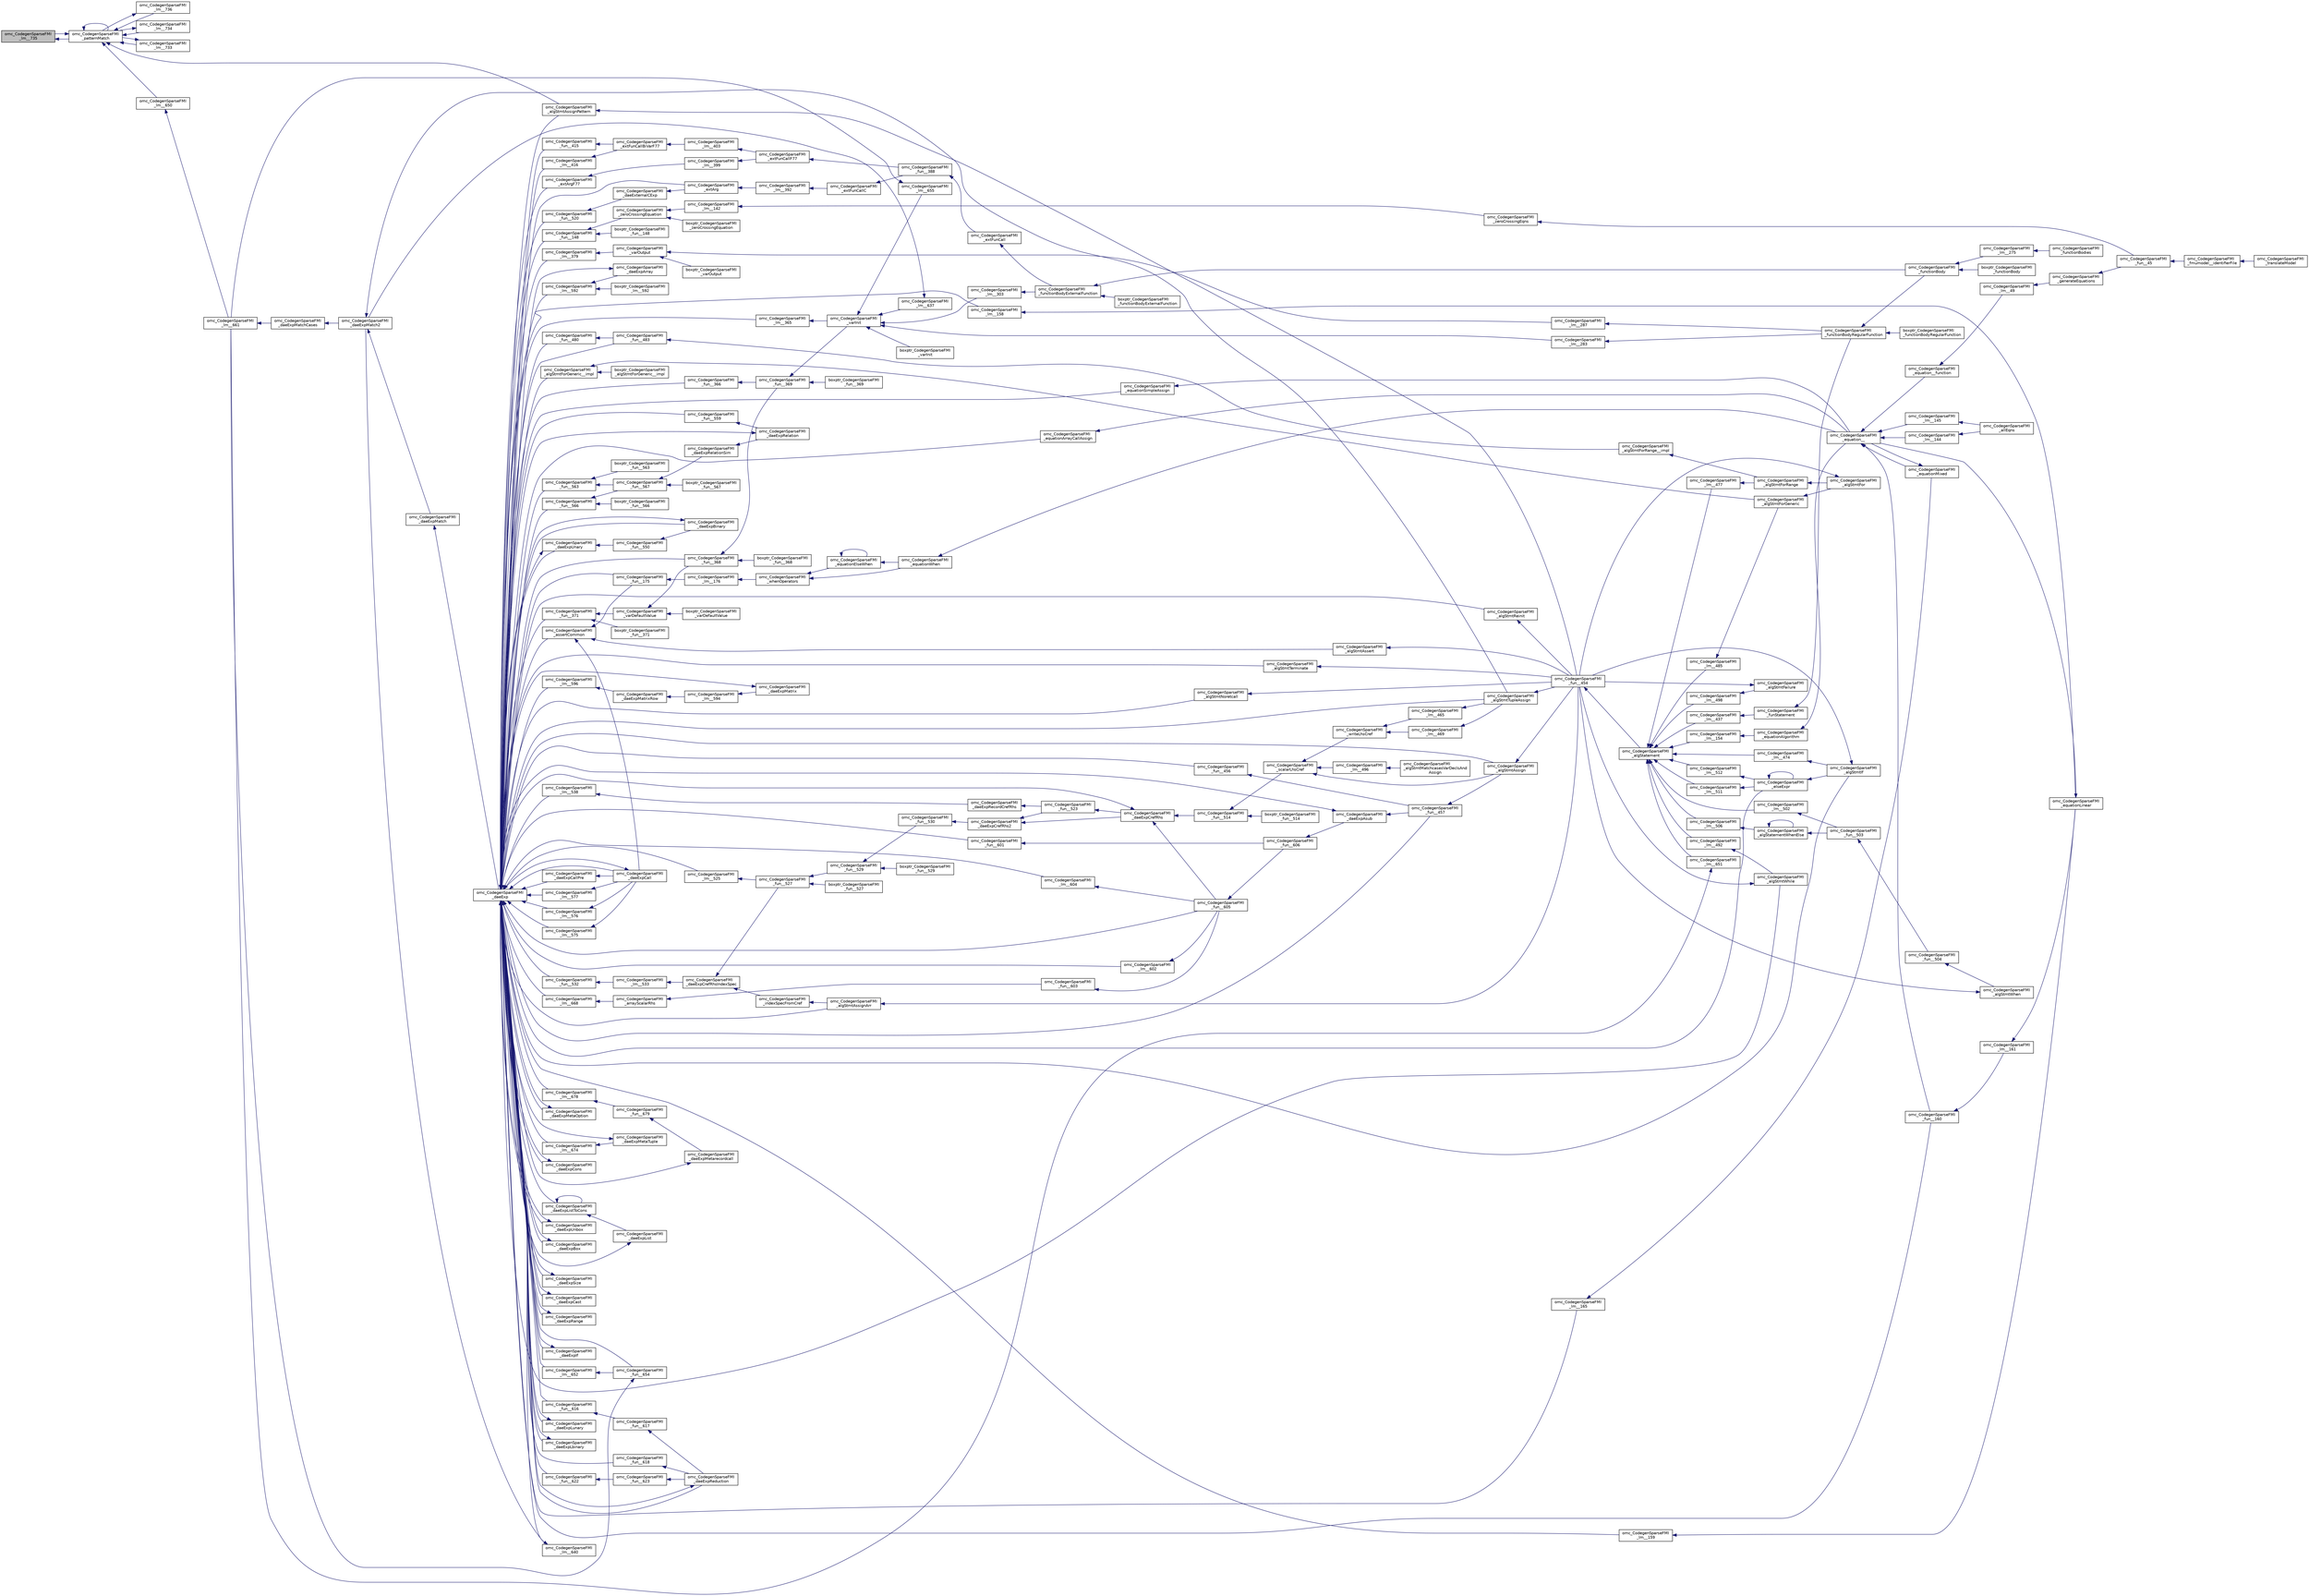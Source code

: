 digraph "omc_CodegenSparseFMI_lm__735"
{
  edge [fontname="Helvetica",fontsize="10",labelfontname="Helvetica",labelfontsize="10"];
  node [fontname="Helvetica",fontsize="10",shape=record];
  rankdir="LR";
  Node226059 [label="omc_CodegenSparseFMI\l_lm__735",height=0.2,width=0.4,color="black", fillcolor="grey75", style="filled", fontcolor="black"];
  Node226059 -> Node226060 [dir="back",color="midnightblue",fontsize="10",style="solid",fontname="Helvetica"];
  Node226060 [label="omc_CodegenSparseFMI\l_patternMatch",height=0.2,width=0.4,color="black", fillcolor="white", style="filled",URL="$da/d88/_codegen_sparse_f_m_i_8h.html#ad931d10dc5987d592d51a2bf83ca7232"];
  Node226060 -> Node226060 [dir="back",color="midnightblue",fontsize="10",style="solid",fontname="Helvetica"];
  Node226060 -> Node226061 [dir="back",color="midnightblue",fontsize="10",style="solid",fontname="Helvetica"];
  Node226061 [label="omc_CodegenSparseFMI\l_lm__736",height=0.2,width=0.4,color="black", fillcolor="white", style="filled",URL="$d1/d2e/_codegen_sparse_f_m_i_8c.html#a7fce9e224a3965bb467c8232aa35258f"];
  Node226061 -> Node226060 [dir="back",color="midnightblue",fontsize="10",style="solid",fontname="Helvetica"];
  Node226060 -> Node226059 [dir="back",color="midnightblue",fontsize="10",style="solid",fontname="Helvetica"];
  Node226060 -> Node226062 [dir="back",color="midnightblue",fontsize="10",style="solid",fontname="Helvetica"];
  Node226062 [label="omc_CodegenSparseFMI\l_lm__734",height=0.2,width=0.4,color="black", fillcolor="white", style="filled",URL="$d1/d2e/_codegen_sparse_f_m_i_8c.html#aa83e5c861169f5d8ed60f275a28cb216"];
  Node226062 -> Node226060 [dir="back",color="midnightblue",fontsize="10",style="solid",fontname="Helvetica"];
  Node226060 -> Node226063 [dir="back",color="midnightblue",fontsize="10",style="solid",fontname="Helvetica"];
  Node226063 [label="omc_CodegenSparseFMI\l_lm__733",height=0.2,width=0.4,color="black", fillcolor="white", style="filled",URL="$d1/d2e/_codegen_sparse_f_m_i_8c.html#a3f6d126ebb5ae34563fc46861844be3f"];
  Node226063 -> Node226060 [dir="back",color="midnightblue",fontsize="10",style="solid",fontname="Helvetica"];
  Node226060 -> Node226064 [dir="back",color="midnightblue",fontsize="10",style="solid",fontname="Helvetica"];
  Node226064 [label="omc_CodegenSparseFMI\l_algStmtAssignPattern",height=0.2,width=0.4,color="black", fillcolor="white", style="filled",URL="$da/d88/_codegen_sparse_f_m_i_8h.html#aa769cf6a279946c8484ba60efafa1bc7"];
  Node226064 -> Node226065 [dir="back",color="midnightblue",fontsize="10",style="solid",fontname="Helvetica"];
  Node226065 [label="omc_CodegenSparseFMI\l_fun__454",height=0.2,width=0.4,color="black", fillcolor="white", style="filled",URL="$d1/d2e/_codegen_sparse_f_m_i_8c.html#a38506d8a286cdb1703e9653cec496244"];
  Node226065 -> Node226066 [dir="back",color="midnightblue",fontsize="10",style="solid",fontname="Helvetica"];
  Node226066 [label="omc_CodegenSparseFMI\l_algStatement",height=0.2,width=0.4,color="black", fillcolor="white", style="filled",URL="$da/d88/_codegen_sparse_f_m_i_8h.html#a5d1fbf810cfb458410c3f606dd4518d6"];
  Node226066 -> Node226067 [dir="back",color="midnightblue",fontsize="10",style="solid",fontname="Helvetica"];
  Node226067 [label="omc_CodegenSparseFMI\l_lm__651",height=0.2,width=0.4,color="black", fillcolor="white", style="filled",URL="$d1/d2e/_codegen_sparse_f_m_i_8c.html#a4601ee3bb7611f920e2f9c96c21fce8e"];
  Node226067 -> Node226068 [dir="back",color="midnightblue",fontsize="10",style="solid",fontname="Helvetica"];
  Node226068 [label="omc_CodegenSparseFMI\l_lm__661",height=0.2,width=0.4,color="black", fillcolor="white", style="filled",URL="$d1/d2e/_codegen_sparse_f_m_i_8c.html#af15d08c53a5b48667e16622e16e97ec5"];
  Node226068 -> Node226069 [dir="back",color="midnightblue",fontsize="10",style="solid",fontname="Helvetica"];
  Node226069 [label="omc_CodegenSparseFMI\l_daeExpMatchCases",height=0.2,width=0.4,color="black", fillcolor="white", style="filled",URL="$da/d88/_codegen_sparse_f_m_i_8h.html#a67c72be0aaa49a7a85509e1c5ab98b41"];
  Node226069 -> Node226070 [dir="back",color="midnightblue",fontsize="10",style="solid",fontname="Helvetica"];
  Node226070 [label="omc_CodegenSparseFMI\l_daeExpMatch2",height=0.2,width=0.4,color="black", fillcolor="white", style="filled",URL="$da/d88/_codegen_sparse_f_m_i_8h.html#a3d2d85eda4fc6adaf9f0a30a7a870128"];
  Node226070 -> Node226071 [dir="back",color="midnightblue",fontsize="10",style="solid",fontname="Helvetica"];
  Node226071 [label="omc_CodegenSparseFMI\l_daeExpMatch",height=0.2,width=0.4,color="black", fillcolor="white", style="filled",URL="$da/d88/_codegen_sparse_f_m_i_8h.html#a59ba01dc770311168227b0e3a87b1e1d"];
  Node226071 -> Node226072 [dir="back",color="midnightblue",fontsize="10",style="solid",fontname="Helvetica"];
  Node226072 [label="omc_CodegenSparseFMI\l_daeExp",height=0.2,width=0.4,color="black", fillcolor="white", style="filled",URL="$da/d88/_codegen_sparse_f_m_i_8h.html#ab26972f772620810838d527d8554f2ac"];
  Node226072 -> Node226073 [dir="back",color="midnightblue",fontsize="10",style="solid",fontname="Helvetica"];
  Node226073 [label="omc_CodegenSparseFMI\l_assertCommon",height=0.2,width=0.4,color="black", fillcolor="white", style="filled",URL="$da/d88/_codegen_sparse_f_m_i_8h.html#affff73cc747add47129bcbacc2d38f9a"];
  Node226073 -> Node226074 [dir="back",color="midnightblue",fontsize="10",style="solid",fontname="Helvetica"];
  Node226074 [label="omc_CodegenSparseFMI\l_daeExpCall",height=0.2,width=0.4,color="black", fillcolor="white", style="filled",URL="$da/d88/_codegen_sparse_f_m_i_8h.html#a48a7b37bcd95aafb972b82321fa96aac"];
  Node226074 -> Node226072 [dir="back",color="midnightblue",fontsize="10",style="solid",fontname="Helvetica"];
  Node226073 -> Node226075 [dir="back",color="midnightblue",fontsize="10",style="solid",fontname="Helvetica"];
  Node226075 [label="omc_CodegenSparseFMI\l_algStmtAssert",height=0.2,width=0.4,color="black", fillcolor="white", style="filled",URL="$da/d88/_codegen_sparse_f_m_i_8h.html#a6b429ec5152996a5f9279a3ddf6844b0"];
  Node226075 -> Node226065 [dir="back",color="midnightblue",fontsize="10",style="solid",fontname="Helvetica"];
  Node226073 -> Node226076 [dir="back",color="midnightblue",fontsize="10",style="solid",fontname="Helvetica"];
  Node226076 [label="omc_CodegenSparseFMI\l_fun__175",height=0.2,width=0.4,color="black", fillcolor="white", style="filled",URL="$d1/d2e/_codegen_sparse_f_m_i_8c.html#ae71d3dbce84027f4da25d630128e9f06"];
  Node226076 -> Node226077 [dir="back",color="midnightblue",fontsize="10",style="solid",fontname="Helvetica"];
  Node226077 [label="omc_CodegenSparseFMI\l_lm__176",height=0.2,width=0.4,color="black", fillcolor="white", style="filled",URL="$d1/d2e/_codegen_sparse_f_m_i_8c.html#a3aab67e796da3718ac21ae4e0b10522b"];
  Node226077 -> Node226078 [dir="back",color="midnightblue",fontsize="10",style="solid",fontname="Helvetica"];
  Node226078 [label="omc_CodegenSparseFMI\l_whenOperators",height=0.2,width=0.4,color="black", fillcolor="white", style="filled",URL="$da/d88/_codegen_sparse_f_m_i_8h.html#aaa56a6cbe937c9e43604fbefcddc43d4"];
  Node226078 -> Node226079 [dir="back",color="midnightblue",fontsize="10",style="solid",fontname="Helvetica"];
  Node226079 [label="omc_CodegenSparseFMI\l_equationElseWhen",height=0.2,width=0.4,color="black", fillcolor="white", style="filled",URL="$da/d88/_codegen_sparse_f_m_i_8h.html#a9252f94be6a8d4db5d542a2a30867d21"];
  Node226079 -> Node226079 [dir="back",color="midnightblue",fontsize="10",style="solid",fontname="Helvetica"];
  Node226079 -> Node226080 [dir="back",color="midnightblue",fontsize="10",style="solid",fontname="Helvetica"];
  Node226080 [label="omc_CodegenSparseFMI\l_equationWhen",height=0.2,width=0.4,color="black", fillcolor="white", style="filled",URL="$da/d88/_codegen_sparse_f_m_i_8h.html#a182b50d619540de019adbeb9053f85d2"];
  Node226080 -> Node226081 [dir="back",color="midnightblue",fontsize="10",style="solid",fontname="Helvetica"];
  Node226081 [label="omc_CodegenSparseFMI\l_equation__",height=0.2,width=0.4,color="black", fillcolor="white", style="filled",URL="$da/d88/_codegen_sparse_f_m_i_8h.html#a99f4c0cb745d02faf3615bcda104a18a"];
  Node226081 -> Node226082 [dir="back",color="midnightblue",fontsize="10",style="solid",fontname="Helvetica"];
  Node226082 [label="omc_CodegenSparseFMI\l_equationMixed",height=0.2,width=0.4,color="black", fillcolor="white", style="filled",URL="$da/d88/_codegen_sparse_f_m_i_8h.html#ac29f9768bd0d77a3e1e85ee8d33113f2"];
  Node226082 -> Node226081 [dir="back",color="midnightblue",fontsize="10",style="solid",fontname="Helvetica"];
  Node226081 -> Node226083 [dir="back",color="midnightblue",fontsize="10",style="solid",fontname="Helvetica"];
  Node226083 [label="omc_CodegenSparseFMI\l_fun__160",height=0.2,width=0.4,color="black", fillcolor="white", style="filled",URL="$d1/d2e/_codegen_sparse_f_m_i_8c.html#ae706b7e1daac9ecce083bb0f153c4537"];
  Node226083 -> Node226084 [dir="back",color="midnightblue",fontsize="10",style="solid",fontname="Helvetica"];
  Node226084 [label="omc_CodegenSparseFMI\l_lm__161",height=0.2,width=0.4,color="black", fillcolor="white", style="filled",URL="$d1/d2e/_codegen_sparse_f_m_i_8c.html#afef10b15667b5fa348e2e5474100a059"];
  Node226084 -> Node226085 [dir="back",color="midnightblue",fontsize="10",style="solid",fontname="Helvetica"];
  Node226085 [label="omc_CodegenSparseFMI\l_equationLinear",height=0.2,width=0.4,color="black", fillcolor="white", style="filled",URL="$da/d88/_codegen_sparse_f_m_i_8h.html#ae8ae758cee8e51f80c69f273ea2dead4"];
  Node226085 -> Node226081 [dir="back",color="midnightblue",fontsize="10",style="solid",fontname="Helvetica"];
  Node226081 -> Node226086 [dir="back",color="midnightblue",fontsize="10",style="solid",fontname="Helvetica"];
  Node226086 [label="omc_CodegenSparseFMI\l_lm__145",height=0.2,width=0.4,color="black", fillcolor="white", style="filled",URL="$d1/d2e/_codegen_sparse_f_m_i_8c.html#a482b9fe4a2cf1170ba37c04cbeeba56b"];
  Node226086 -> Node226087 [dir="back",color="midnightblue",fontsize="10",style="solid",fontname="Helvetica"];
  Node226087 [label="omc_CodegenSparseFMI\l_allEqns",height=0.2,width=0.4,color="black", fillcolor="white", style="filled",URL="$da/d88/_codegen_sparse_f_m_i_8h.html#a94fa0652e8d98e8869394cc988af391b"];
  Node226081 -> Node226088 [dir="back",color="midnightblue",fontsize="10",style="solid",fontname="Helvetica"];
  Node226088 [label="omc_CodegenSparseFMI\l_lm__144",height=0.2,width=0.4,color="black", fillcolor="white", style="filled",URL="$d1/d2e/_codegen_sparse_f_m_i_8c.html#a53bc84287c3730b73c523380ca378dcf"];
  Node226088 -> Node226087 [dir="back",color="midnightblue",fontsize="10",style="solid",fontname="Helvetica"];
  Node226081 -> Node226089 [dir="back",color="midnightblue",fontsize="10",style="solid",fontname="Helvetica"];
  Node226089 [label="omc_CodegenSparseFMI\l_equation__function",height=0.2,width=0.4,color="black", fillcolor="white", style="filled",URL="$da/d88/_codegen_sparse_f_m_i_8h.html#a3b6d78478d2920ade27380933feef664"];
  Node226089 -> Node226090 [dir="back",color="midnightblue",fontsize="10",style="solid",fontname="Helvetica"];
  Node226090 [label="omc_CodegenSparseFMI\l_lm__49",height=0.2,width=0.4,color="black", fillcolor="white", style="filled",URL="$d1/d2e/_codegen_sparse_f_m_i_8c.html#afd950130e5951ce5d9b078504b8e5445"];
  Node226090 -> Node226091 [dir="back",color="midnightblue",fontsize="10",style="solid",fontname="Helvetica"];
  Node226091 [label="omc_CodegenSparseFMI\l_generateEquations",height=0.2,width=0.4,color="black", fillcolor="white", style="filled",URL="$da/d88/_codegen_sparse_f_m_i_8h.html#a944e50c37aa93fa6e9c540a7d9a7f671"];
  Node226091 -> Node226092 [dir="back",color="midnightblue",fontsize="10",style="solid",fontname="Helvetica"];
  Node226092 [label="omc_CodegenSparseFMI\l_fun__45",height=0.2,width=0.4,color="black", fillcolor="white", style="filled",URL="$d1/d2e/_codegen_sparse_f_m_i_8c.html#a33c397eee4567dbaf5269d88f9ea50f2"];
  Node226092 -> Node226093 [dir="back",color="midnightblue",fontsize="10",style="solid",fontname="Helvetica"];
  Node226093 [label="omc_CodegenSparseFMI\l_fmumodel__identifierFile",height=0.2,width=0.4,color="black", fillcolor="white", style="filled",URL="$da/d88/_codegen_sparse_f_m_i_8h.html#a0d704247081fbb1f268bdd5ae5d7f3f3"];
  Node226093 -> Node226094 [dir="back",color="midnightblue",fontsize="10",style="solid",fontname="Helvetica"];
  Node226094 [label="omc_CodegenSparseFMI\l_translateModel",height=0.2,width=0.4,color="black", fillcolor="white", style="filled",URL="$da/d88/_codegen_sparse_f_m_i_8h.html#a6e115544fcae7968ab9fa00a0ea17b1d"];
  Node226078 -> Node226080 [dir="back",color="midnightblue",fontsize="10",style="solid",fontname="Helvetica"];
  Node226072 -> Node226064 [dir="back",color="midnightblue",fontsize="10",style="solid",fontname="Helvetica"];
  Node226072 -> Node226095 [dir="back",color="midnightblue",fontsize="10",style="solid",fontname="Helvetica"];
  Node226095 [label="omc_CodegenSparseFMI\l_lm__678",height=0.2,width=0.4,color="black", fillcolor="white", style="filled",URL="$d1/d2e/_codegen_sparse_f_m_i_8c.html#a128c47290974b3ffbcea043e82979943"];
  Node226095 -> Node226096 [dir="back",color="midnightblue",fontsize="10",style="solid",fontname="Helvetica"];
  Node226096 [label="omc_CodegenSparseFMI\l_fun__679",height=0.2,width=0.4,color="black", fillcolor="white", style="filled",URL="$d1/d2e/_codegen_sparse_f_m_i_8c.html#a2365ba198f39b872daa06cc5d23c6252"];
  Node226096 -> Node226097 [dir="back",color="midnightblue",fontsize="10",style="solid",fontname="Helvetica"];
  Node226097 [label="omc_CodegenSparseFMI\l_daeExpMetarecordcall",height=0.2,width=0.4,color="black", fillcolor="white", style="filled",URL="$da/d88/_codegen_sparse_f_m_i_8h.html#af4d3cdaeb7380d8a65146e12030c5c0e"];
  Node226097 -> Node226072 [dir="back",color="midnightblue",fontsize="10",style="solid",fontname="Helvetica"];
  Node226072 -> Node226098 [dir="back",color="midnightblue",fontsize="10",style="solid",fontname="Helvetica"];
  Node226098 [label="omc_CodegenSparseFMI\l_daeExpMetaOption",height=0.2,width=0.4,color="black", fillcolor="white", style="filled",URL="$da/d88/_codegen_sparse_f_m_i_8h.html#ae536b39241762561555271004c37440e"];
  Node226098 -> Node226072 [dir="back",color="midnightblue",fontsize="10",style="solid",fontname="Helvetica"];
  Node226072 -> Node226099 [dir="back",color="midnightblue",fontsize="10",style="solid",fontname="Helvetica"];
  Node226099 [label="omc_CodegenSparseFMI\l_lm__674",height=0.2,width=0.4,color="black", fillcolor="white", style="filled",URL="$d1/d2e/_codegen_sparse_f_m_i_8c.html#ad52f1b672015908228e495a9b9ff40ca"];
  Node226099 -> Node226100 [dir="back",color="midnightblue",fontsize="10",style="solid",fontname="Helvetica"];
  Node226100 [label="omc_CodegenSparseFMI\l_daeExpMetaTuple",height=0.2,width=0.4,color="black", fillcolor="white", style="filled",URL="$da/d88/_codegen_sparse_f_m_i_8h.html#a37dab4d4c7bc7fd838505c060a8b9049"];
  Node226100 -> Node226072 [dir="back",color="midnightblue",fontsize="10",style="solid",fontname="Helvetica"];
  Node226072 -> Node226101 [dir="back",color="midnightblue",fontsize="10",style="solid",fontname="Helvetica"];
  Node226101 [label="omc_CodegenSparseFMI\l_daeExpCons",height=0.2,width=0.4,color="black", fillcolor="white", style="filled",URL="$da/d88/_codegen_sparse_f_m_i_8h.html#ab881b9f7dbddb69fe91bb74c9c5c54c1"];
  Node226101 -> Node226072 [dir="back",color="midnightblue",fontsize="10",style="solid",fontname="Helvetica"];
  Node226072 -> Node226102 [dir="back",color="midnightblue",fontsize="10",style="solid",fontname="Helvetica"];
  Node226102 [label="omc_CodegenSparseFMI\l_daeExpListToCons",height=0.2,width=0.4,color="black", fillcolor="white", style="filled",URL="$da/d88/_codegen_sparse_f_m_i_8h.html#a1d1ae6cb82e69292e58b8c65e002ea55"];
  Node226102 -> Node226102 [dir="back",color="midnightblue",fontsize="10",style="solid",fontname="Helvetica"];
  Node226102 -> Node226103 [dir="back",color="midnightblue",fontsize="10",style="solid",fontname="Helvetica"];
  Node226103 [label="omc_CodegenSparseFMI\l_daeExpList",height=0.2,width=0.4,color="black", fillcolor="white", style="filled",URL="$da/d88/_codegen_sparse_f_m_i_8h.html#a2f666b582c610d5c8b23988ecba9664b"];
  Node226103 -> Node226072 [dir="back",color="midnightblue",fontsize="10",style="solid",fontname="Helvetica"];
  Node226072 -> Node226104 [dir="back",color="midnightblue",fontsize="10",style="solid",fontname="Helvetica"];
  Node226104 [label="omc_CodegenSparseFMI\l_lm__668",height=0.2,width=0.4,color="black", fillcolor="white", style="filled",URL="$d1/d2e/_codegen_sparse_f_m_i_8c.html#a76351725b41da0af498aadf54b92c275"];
  Node226104 -> Node226105 [dir="back",color="midnightblue",fontsize="10",style="solid",fontname="Helvetica"];
  Node226105 [label="omc_CodegenSparseFMI\l_arrayScalarRhs",height=0.2,width=0.4,color="black", fillcolor="white", style="filled",URL="$da/d88/_codegen_sparse_f_m_i_8h.html#ab4de96fd8fb5647ef325ca122a4753f3"];
  Node226105 -> Node226106 [dir="back",color="midnightblue",fontsize="10",style="solid",fontname="Helvetica"];
  Node226106 [label="omc_CodegenSparseFMI\l_fun__603",height=0.2,width=0.4,color="black", fillcolor="white", style="filled",URL="$d1/d2e/_codegen_sparse_f_m_i_8c.html#adbd2857da6df0e479b3bd77c5b7a8f7d"];
  Node226106 -> Node226107 [dir="back",color="midnightblue",fontsize="10",style="solid",fontname="Helvetica"];
  Node226107 [label="omc_CodegenSparseFMI\l_fun__605",height=0.2,width=0.4,color="black", fillcolor="white", style="filled",URL="$d1/d2e/_codegen_sparse_f_m_i_8c.html#a9bd0f333ed74be93d8bd6468cde56736"];
  Node226107 -> Node226108 [dir="back",color="midnightblue",fontsize="10",style="solid",fontname="Helvetica"];
  Node226108 [label="omc_CodegenSparseFMI\l_fun__606",height=0.2,width=0.4,color="black", fillcolor="white", style="filled",URL="$d1/d2e/_codegen_sparse_f_m_i_8c.html#a57e7ee8cc6cf0e5de142a92a92caf6d0"];
  Node226108 -> Node226109 [dir="back",color="midnightblue",fontsize="10",style="solid",fontname="Helvetica"];
  Node226109 [label="omc_CodegenSparseFMI\l_daeExpAsub",height=0.2,width=0.4,color="black", fillcolor="white", style="filled",URL="$da/d88/_codegen_sparse_f_m_i_8h.html#ab042430b0f630bd548c9122206a41a76"];
  Node226109 -> Node226072 [dir="back",color="midnightblue",fontsize="10",style="solid",fontname="Helvetica"];
  Node226109 -> Node226110 [dir="back",color="midnightblue",fontsize="10",style="solid",fontname="Helvetica"];
  Node226110 [label="omc_CodegenSparseFMI\l_fun__457",height=0.2,width=0.4,color="black", fillcolor="white", style="filled",URL="$d1/d2e/_codegen_sparse_f_m_i_8c.html#a9a66843f2c8f85ed8a0e89829eadf41b"];
  Node226110 -> Node226111 [dir="back",color="midnightblue",fontsize="10",style="solid",fontname="Helvetica"];
  Node226111 [label="omc_CodegenSparseFMI\l_algStmtAssign",height=0.2,width=0.4,color="black", fillcolor="white", style="filled",URL="$da/d88/_codegen_sparse_f_m_i_8h.html#a1c3cbb22c2453d6b93e5a19e87126639"];
  Node226111 -> Node226065 [dir="back",color="midnightblue",fontsize="10",style="solid",fontname="Helvetica"];
  Node226072 -> Node226112 [dir="back",color="midnightblue",fontsize="10",style="solid",fontname="Helvetica"];
  Node226112 [label="omc_CodegenSparseFMI\l_daeExpUnbox",height=0.2,width=0.4,color="black", fillcolor="white", style="filled",URL="$da/d88/_codegen_sparse_f_m_i_8h.html#ad8a93ec5bfec6454d268e95a82bf96b8"];
  Node226112 -> Node226072 [dir="back",color="midnightblue",fontsize="10",style="solid",fontname="Helvetica"];
  Node226072 -> Node226113 [dir="back",color="midnightblue",fontsize="10",style="solid",fontname="Helvetica"];
  Node226113 [label="omc_CodegenSparseFMI\l_daeExpBox",height=0.2,width=0.4,color="black", fillcolor="white", style="filled",URL="$da/d88/_codegen_sparse_f_m_i_8h.html#a39dc1615a535b01d20db9b87fc607d3c"];
  Node226113 -> Node226072 [dir="back",color="midnightblue",fontsize="10",style="solid",fontname="Helvetica"];
  Node226072 -> Node226114 [dir="back",color="midnightblue",fontsize="10",style="solid",fontname="Helvetica"];
  Node226114 [label="omc_CodegenSparseFMI\l_fun__654",height=0.2,width=0.4,color="black", fillcolor="white", style="filled",URL="$d1/d2e/_codegen_sparse_f_m_i_8c.html#a779418d021f2bf6e5e05257271d6512f"];
  Node226114 -> Node226068 [dir="back",color="midnightblue",fontsize="10",style="solid",fontname="Helvetica"];
  Node226072 -> Node226115 [dir="back",color="midnightblue",fontsize="10",style="solid",fontname="Helvetica"];
  Node226115 [label="omc_CodegenSparseFMI\l_lm__652",height=0.2,width=0.4,color="black", fillcolor="white", style="filled",URL="$d1/d2e/_codegen_sparse_f_m_i_8c.html#afb77daba20dc13d99f8916228d277ad2"];
  Node226115 -> Node226114 [dir="back",color="midnightblue",fontsize="10",style="solid",fontname="Helvetica"];
  Node226072 -> Node226116 [dir="back",color="midnightblue",fontsize="10",style="solid",fontname="Helvetica"];
  Node226116 [label="omc_CodegenSparseFMI\l_lm__640",height=0.2,width=0.4,color="black", fillcolor="white", style="filled",URL="$d1/d2e/_codegen_sparse_f_m_i_8c.html#ab7ae5141c274871c57b0fb912e7ddaf7"];
  Node226116 -> Node226070 [dir="back",color="midnightblue",fontsize="10",style="solid",fontname="Helvetica"];
  Node226072 -> Node226117 [dir="back",color="midnightblue",fontsize="10",style="solid",fontname="Helvetica"];
  Node226117 [label="omc_CodegenSparseFMI\l_daeExpReduction",height=0.2,width=0.4,color="black", fillcolor="white", style="filled",URL="$da/d88/_codegen_sparse_f_m_i_8h.html#a215e1cfa638090eb2c87b8d31be99cf0"];
  Node226117 -> Node226072 [dir="back",color="midnightblue",fontsize="10",style="solid",fontname="Helvetica"];
  Node226072 -> Node226118 [dir="back",color="midnightblue",fontsize="10",style="solid",fontname="Helvetica"];
  Node226118 [label="omc_CodegenSparseFMI\l_fun__622",height=0.2,width=0.4,color="black", fillcolor="white", style="filled",URL="$d1/d2e/_codegen_sparse_f_m_i_8c.html#ae5c95b0ba06e68ed18a5d60da4cda046"];
  Node226118 -> Node226119 [dir="back",color="midnightblue",fontsize="10",style="solid",fontname="Helvetica"];
  Node226119 [label="omc_CodegenSparseFMI\l_fun__623",height=0.2,width=0.4,color="black", fillcolor="white", style="filled",URL="$d1/d2e/_codegen_sparse_f_m_i_8c.html#ad252a6b0c4628a8f587fbfdf6b702226"];
  Node226119 -> Node226117 [dir="back",color="midnightblue",fontsize="10",style="solid",fontname="Helvetica"];
  Node226072 -> Node226120 [dir="back",color="midnightblue",fontsize="10",style="solid",fontname="Helvetica"];
  Node226120 [label="omc_CodegenSparseFMI\l_fun__618",height=0.2,width=0.4,color="black", fillcolor="white", style="filled",URL="$d1/d2e/_codegen_sparse_f_m_i_8c.html#a6b9efcf5bb1e83e9d6d64821e5b15530"];
  Node226120 -> Node226117 [dir="back",color="midnightblue",fontsize="10",style="solid",fontname="Helvetica"];
  Node226072 -> Node226121 [dir="back",color="midnightblue",fontsize="10",style="solid",fontname="Helvetica"];
  Node226121 [label="omc_CodegenSparseFMI\l_fun__616",height=0.2,width=0.4,color="black", fillcolor="white", style="filled",URL="$d1/d2e/_codegen_sparse_f_m_i_8c.html#a635859e8c511453505953fab612853b3"];
  Node226121 -> Node226122 [dir="back",color="midnightblue",fontsize="10",style="solid",fontname="Helvetica"];
  Node226122 [label="omc_CodegenSparseFMI\l_fun__617",height=0.2,width=0.4,color="black", fillcolor="white", style="filled",URL="$d1/d2e/_codegen_sparse_f_m_i_8c.html#aa08069808fe588458678d9549eb3b245"];
  Node226122 -> Node226117 [dir="back",color="midnightblue",fontsize="10",style="solid",fontname="Helvetica"];
  Node226072 -> Node226123 [dir="back",color="midnightblue",fontsize="10",style="solid",fontname="Helvetica"];
  Node226123 [label="omc_CodegenSparseFMI\l_daeExpSize",height=0.2,width=0.4,color="black", fillcolor="white", style="filled",URL="$da/d88/_codegen_sparse_f_m_i_8h.html#a65806134dc2b86c56ad13bd542641799"];
  Node226123 -> Node226072 [dir="back",color="midnightblue",fontsize="10",style="solid",fontname="Helvetica"];
  Node226072 -> Node226124 [dir="back",color="midnightblue",fontsize="10",style="solid",fontname="Helvetica"];
  Node226124 [label="omc_CodegenSparseFMI\l_daeExpCallPre",height=0.2,width=0.4,color="black", fillcolor="white", style="filled",URL="$da/d88/_codegen_sparse_f_m_i_8h.html#a14fa316eb180ca150badd71a2b426953"];
  Node226124 -> Node226074 [dir="back",color="midnightblue",fontsize="10",style="solid",fontname="Helvetica"];
  Node226072 -> Node226107 [dir="back",color="midnightblue",fontsize="10",style="solid",fontname="Helvetica"];
  Node226072 -> Node226125 [dir="back",color="midnightblue",fontsize="10",style="solid",fontname="Helvetica"];
  Node226125 [label="omc_CodegenSparseFMI\l_lm__604",height=0.2,width=0.4,color="black", fillcolor="white", style="filled",URL="$d1/d2e/_codegen_sparse_f_m_i_8c.html#a1ea19ba89eb6b92706330d280b4a28c4"];
  Node226125 -> Node226107 [dir="back",color="midnightblue",fontsize="10",style="solid",fontname="Helvetica"];
  Node226072 -> Node226126 [dir="back",color="midnightblue",fontsize="10",style="solid",fontname="Helvetica"];
  Node226126 [label="omc_CodegenSparseFMI\l_lm__602",height=0.2,width=0.4,color="black", fillcolor="white", style="filled",URL="$d1/d2e/_codegen_sparse_f_m_i_8c.html#a033ed9fe3cb36fea59e62007c6a4d090"];
  Node226126 -> Node226107 [dir="back",color="midnightblue",fontsize="10",style="solid",fontname="Helvetica"];
  Node226072 -> Node226127 [dir="back",color="midnightblue",fontsize="10",style="solid",fontname="Helvetica"];
  Node226127 [label="omc_CodegenSparseFMI\l_fun__601",height=0.2,width=0.4,color="black", fillcolor="white", style="filled",URL="$d1/d2e/_codegen_sparse_f_m_i_8c.html#a7e7064f5d085e776607bd7e91ba97557"];
  Node226127 -> Node226108 [dir="back",color="midnightblue",fontsize="10",style="solid",fontname="Helvetica"];
  Node226072 -> Node226128 [dir="back",color="midnightblue",fontsize="10",style="solid",fontname="Helvetica"];
  Node226128 [label="omc_CodegenSparseFMI\l_daeExpCast",height=0.2,width=0.4,color="black", fillcolor="white", style="filled",URL="$da/d88/_codegen_sparse_f_m_i_8h.html#a4925df985f63c7b864fc53ff465f925e"];
  Node226128 -> Node226072 [dir="back",color="midnightblue",fontsize="10",style="solid",fontname="Helvetica"];
  Node226072 -> Node226129 [dir="back",color="midnightblue",fontsize="10",style="solid",fontname="Helvetica"];
  Node226129 [label="omc_CodegenSparseFMI\l_daeExpRange",height=0.2,width=0.4,color="black", fillcolor="white", style="filled",URL="$da/d88/_codegen_sparse_f_m_i_8h.html#ab06fb091af14bb2ea0472c05fb26c075"];
  Node226129 -> Node226072 [dir="back",color="midnightblue",fontsize="10",style="solid",fontname="Helvetica"];
  Node226072 -> Node226130 [dir="back",color="midnightblue",fontsize="10",style="solid",fontname="Helvetica"];
  Node226130 [label="omc_CodegenSparseFMI\l_lm__596",height=0.2,width=0.4,color="black", fillcolor="white", style="filled",URL="$d1/d2e/_codegen_sparse_f_m_i_8c.html#a14d5df57654fa55b92d5aff9036ec0ab"];
  Node226130 -> Node226131 [dir="back",color="midnightblue",fontsize="10",style="solid",fontname="Helvetica"];
  Node226131 [label="omc_CodegenSparseFMI\l_daeExpMatrixRow",height=0.2,width=0.4,color="black", fillcolor="white", style="filled",URL="$da/d88/_codegen_sparse_f_m_i_8h.html#aaa8e0e4a311cbf73da7a14c47f4570ac"];
  Node226131 -> Node226132 [dir="back",color="midnightblue",fontsize="10",style="solid",fontname="Helvetica"];
  Node226132 [label="omc_CodegenSparseFMI\l_lm__594",height=0.2,width=0.4,color="black", fillcolor="white", style="filled",URL="$d1/d2e/_codegen_sparse_f_m_i_8c.html#a6851ce9fae595fa7b523b79ce247f9ea"];
  Node226132 -> Node226133 [dir="back",color="midnightblue",fontsize="10",style="solid",fontname="Helvetica"];
  Node226133 [label="omc_CodegenSparseFMI\l_daeExpMatrix",height=0.2,width=0.4,color="black", fillcolor="white", style="filled",URL="$da/d88/_codegen_sparse_f_m_i_8h.html#a6f74e3aeec53ec03a5f219a12576dca4"];
  Node226133 -> Node226072 [dir="back",color="midnightblue",fontsize="10",style="solid",fontname="Helvetica"];
  Node226072 -> Node226134 [dir="back",color="midnightblue",fontsize="10",style="solid",fontname="Helvetica"];
  Node226134 [label="omc_CodegenSparseFMI\l_lm__592",height=0.2,width=0.4,color="black", fillcolor="white", style="filled",URL="$d1/d2e/_codegen_sparse_f_m_i_8c.html#a2e9ed496758b97468e8f6941914f675c"];
  Node226134 -> Node226135 [dir="back",color="midnightblue",fontsize="10",style="solid",fontname="Helvetica"];
  Node226135 [label="omc_CodegenSparseFMI\l_daeExpArray",height=0.2,width=0.4,color="black", fillcolor="white", style="filled",URL="$da/d88/_codegen_sparse_f_m_i_8h.html#a88f664ab98fd5d6d05ad0e1958fa159f"];
  Node226135 -> Node226072 [dir="back",color="midnightblue",fontsize="10",style="solid",fontname="Helvetica"];
  Node226134 -> Node226136 [dir="back",color="midnightblue",fontsize="10",style="solid",fontname="Helvetica"];
  Node226136 [label="boxptr_CodegenSparseFMI\l_lm__592",height=0.2,width=0.4,color="black", fillcolor="white", style="filled",URL="$d1/d2e/_codegen_sparse_f_m_i_8c.html#a14367956a97e5e5449a9ee418310e77f"];
  Node226072 -> Node226074 [dir="back",color="midnightblue",fontsize="10",style="solid",fontname="Helvetica"];
  Node226072 -> Node226137 [dir="back",color="midnightblue",fontsize="10",style="solid",fontname="Helvetica"];
  Node226137 [label="omc_CodegenSparseFMI\l_lm__577",height=0.2,width=0.4,color="black", fillcolor="white", style="filled",URL="$d1/d2e/_codegen_sparse_f_m_i_8c.html#aa4835158f163790c1f9e865fa1b20423"];
  Node226137 -> Node226074 [dir="back",color="midnightblue",fontsize="10",style="solid",fontname="Helvetica"];
  Node226072 -> Node226138 [dir="back",color="midnightblue",fontsize="10",style="solid",fontname="Helvetica"];
  Node226138 [label="omc_CodegenSparseFMI\l_lm__576",height=0.2,width=0.4,color="black", fillcolor="white", style="filled",URL="$d1/d2e/_codegen_sparse_f_m_i_8c.html#a40ec6104238226b95ab6a66b9cfeebaf"];
  Node226138 -> Node226074 [dir="back",color="midnightblue",fontsize="10",style="solid",fontname="Helvetica"];
  Node226072 -> Node226139 [dir="back",color="midnightblue",fontsize="10",style="solid",fontname="Helvetica"];
  Node226139 [label="omc_CodegenSparseFMI\l_lm__575",height=0.2,width=0.4,color="black", fillcolor="white", style="filled",URL="$d1/d2e/_codegen_sparse_f_m_i_8c.html#a88ecf3a6232cff443bc5d54993d50fc8"];
  Node226139 -> Node226074 [dir="back",color="midnightblue",fontsize="10",style="solid",fontname="Helvetica"];
  Node226072 -> Node226140 [dir="back",color="midnightblue",fontsize="10",style="solid",fontname="Helvetica"];
  Node226140 [label="omc_CodegenSparseFMI\l_daeExpIf",height=0.2,width=0.4,color="black", fillcolor="white", style="filled",URL="$da/d88/_codegen_sparse_f_m_i_8h.html#adab7f987725ccb3a03744e1de01d4c79"];
  Node226140 -> Node226072 [dir="back",color="midnightblue",fontsize="10",style="solid",fontname="Helvetica"];
  Node226072 -> Node226141 [dir="back",color="midnightblue",fontsize="10",style="solid",fontname="Helvetica"];
  Node226141 [label="omc_CodegenSparseFMI\l_fun__566",height=0.2,width=0.4,color="black", fillcolor="white", style="filled",URL="$d1/d2e/_codegen_sparse_f_m_i_8c.html#ad34858a04dcb80cd422869b85ac7c18d"];
  Node226141 -> Node226142 [dir="back",color="midnightblue",fontsize="10",style="solid",fontname="Helvetica"];
  Node226142 [label="omc_CodegenSparseFMI\l_fun__567",height=0.2,width=0.4,color="black", fillcolor="white", style="filled",URL="$d1/d2e/_codegen_sparse_f_m_i_8c.html#aef7d2649f8ac06f68ee746f6547d3e38"];
  Node226142 -> Node226143 [dir="back",color="midnightblue",fontsize="10",style="solid",fontname="Helvetica"];
  Node226143 [label="omc_CodegenSparseFMI\l_daeExpRelationSim",height=0.2,width=0.4,color="black", fillcolor="white", style="filled",URL="$da/d88/_codegen_sparse_f_m_i_8h.html#af7a4eaffacd2294a72d4d75d8c1c750d"];
  Node226143 -> Node226144 [dir="back",color="midnightblue",fontsize="10",style="solid",fontname="Helvetica"];
  Node226144 [label="omc_CodegenSparseFMI\l_daeExpRelation",height=0.2,width=0.4,color="black", fillcolor="white", style="filled",URL="$da/d88/_codegen_sparse_f_m_i_8h.html#af5c266092524f9c43b3e5ed60bde1598"];
  Node226144 -> Node226072 [dir="back",color="midnightblue",fontsize="10",style="solid",fontname="Helvetica"];
  Node226142 -> Node226145 [dir="back",color="midnightblue",fontsize="10",style="solid",fontname="Helvetica"];
  Node226145 [label="boxptr_CodegenSparseFMI\l_fun__567",height=0.2,width=0.4,color="black", fillcolor="white", style="filled",URL="$d1/d2e/_codegen_sparse_f_m_i_8c.html#a4dc4b62519efd3816c40fd491aaa13b0"];
  Node226141 -> Node226146 [dir="back",color="midnightblue",fontsize="10",style="solid",fontname="Helvetica"];
  Node226146 [label="boxptr_CodegenSparseFMI\l_fun__566",height=0.2,width=0.4,color="black", fillcolor="white", style="filled",URL="$d1/d2e/_codegen_sparse_f_m_i_8c.html#a3c4a6d6041e14096e6ab87ed411992ba"];
  Node226072 -> Node226147 [dir="back",color="midnightblue",fontsize="10",style="solid",fontname="Helvetica"];
  Node226147 [label="omc_CodegenSparseFMI\l_fun__563",height=0.2,width=0.4,color="black", fillcolor="white", style="filled",URL="$d1/d2e/_codegen_sparse_f_m_i_8c.html#a299b039f830fdd036c59be5072bb62f8"];
  Node226147 -> Node226142 [dir="back",color="midnightblue",fontsize="10",style="solid",fontname="Helvetica"];
  Node226147 -> Node226148 [dir="back",color="midnightblue",fontsize="10",style="solid",fontname="Helvetica"];
  Node226148 [label="boxptr_CodegenSparseFMI\l_fun__563",height=0.2,width=0.4,color="black", fillcolor="white", style="filled",URL="$d1/d2e/_codegen_sparse_f_m_i_8c.html#ab0129ca19779d8146bf4ef226594e5d6"];
  Node226072 -> Node226149 [dir="back",color="midnightblue",fontsize="10",style="solid",fontname="Helvetica"];
  Node226149 [label="omc_CodegenSparseFMI\l_fun__559",height=0.2,width=0.4,color="black", fillcolor="white", style="filled",URL="$d1/d2e/_codegen_sparse_f_m_i_8c.html#a5dbc7fcb9ca1752d28d85113c0e18957"];
  Node226149 -> Node226144 [dir="back",color="midnightblue",fontsize="10",style="solid",fontname="Helvetica"];
  Node226072 -> Node226150 [dir="back",color="midnightblue",fontsize="10",style="solid",fontname="Helvetica"];
  Node226150 [label="omc_CodegenSparseFMI\l_daeExpLunary",height=0.2,width=0.4,color="black", fillcolor="white", style="filled",URL="$da/d88/_codegen_sparse_f_m_i_8h.html#a2aa1a5d377bfb468965ccc50a6f50cb6"];
  Node226150 -> Node226072 [dir="back",color="midnightblue",fontsize="10",style="solid",fontname="Helvetica"];
  Node226072 -> Node226151 [dir="back",color="midnightblue",fontsize="10",style="solid",fontname="Helvetica"];
  Node226151 [label="omc_CodegenSparseFMI\l_daeExpLbinary",height=0.2,width=0.4,color="black", fillcolor="white", style="filled",URL="$da/d88/_codegen_sparse_f_m_i_8h.html#a0f27518bcedaf68af58ebf86d3864875"];
  Node226151 -> Node226072 [dir="back",color="midnightblue",fontsize="10",style="solid",fontname="Helvetica"];
  Node226072 -> Node226152 [dir="back",color="midnightblue",fontsize="10",style="solid",fontname="Helvetica"];
  Node226152 [label="omc_CodegenSparseFMI\l_daeExpUnary",height=0.2,width=0.4,color="black", fillcolor="white", style="filled",URL="$da/d88/_codegen_sparse_f_m_i_8h.html#af745f9e4c3d9336e78492c5e0a87bfb5"];
  Node226152 -> Node226153 [dir="back",color="midnightblue",fontsize="10",style="solid",fontname="Helvetica"];
  Node226153 [label="omc_CodegenSparseFMI\l_fun__550",height=0.2,width=0.4,color="black", fillcolor="white", style="filled",URL="$d1/d2e/_codegen_sparse_f_m_i_8c.html#ac6799101bb1a54a3de54a89d7fbed728"];
  Node226153 -> Node226154 [dir="back",color="midnightblue",fontsize="10",style="solid",fontname="Helvetica"];
  Node226154 [label="omc_CodegenSparseFMI\l_daeExpBinary",height=0.2,width=0.4,color="black", fillcolor="white", style="filled",URL="$da/d88/_codegen_sparse_f_m_i_8h.html#a2cb9117735be254ba999294fd9036b86"];
  Node226154 -> Node226072 [dir="back",color="midnightblue",fontsize="10",style="solid",fontname="Helvetica"];
  Node226152 -> Node226072 [dir="back",color="midnightblue",fontsize="10",style="solid",fontname="Helvetica"];
  Node226072 -> Node226154 [dir="back",color="midnightblue",fontsize="10",style="solid",fontname="Helvetica"];
  Node226072 -> Node226155 [dir="back",color="midnightblue",fontsize="10",style="solid",fontname="Helvetica"];
  Node226155 [label="omc_CodegenSparseFMI\l_lm__538",height=0.2,width=0.4,color="black", fillcolor="white", style="filled",URL="$d1/d2e/_codegen_sparse_f_m_i_8c.html#a5132382ff9f8af0f9c81ef9fb33ce140"];
  Node226155 -> Node226156 [dir="back",color="midnightblue",fontsize="10",style="solid",fontname="Helvetica"];
  Node226156 [label="omc_CodegenSparseFMI\l_daeExpRecordCrefRhs",height=0.2,width=0.4,color="black", fillcolor="white", style="filled",URL="$da/d88/_codegen_sparse_f_m_i_8h.html#a7a5fa2c683abf9b112fce9bb14f4516e"];
  Node226156 -> Node226157 [dir="back",color="midnightblue",fontsize="10",style="solid",fontname="Helvetica"];
  Node226157 [label="omc_CodegenSparseFMI\l_fun__523",height=0.2,width=0.4,color="black", fillcolor="white", style="filled",URL="$d1/d2e/_codegen_sparse_f_m_i_8c.html#ac21903386a6c12cb7ddc073d1d74c9a8"];
  Node226157 -> Node226158 [dir="back",color="midnightblue",fontsize="10",style="solid",fontname="Helvetica"];
  Node226158 [label="omc_CodegenSparseFMI\l_daeExpCrefRhs",height=0.2,width=0.4,color="black", fillcolor="white", style="filled",URL="$da/d88/_codegen_sparse_f_m_i_8h.html#a1c8b7f7c630c2bb7f0ccdfe262bce698"];
  Node226158 -> Node226107 [dir="back",color="midnightblue",fontsize="10",style="solid",fontname="Helvetica"];
  Node226158 -> Node226072 [dir="back",color="midnightblue",fontsize="10",style="solid",fontname="Helvetica"];
  Node226158 -> Node226159 [dir="back",color="midnightblue",fontsize="10",style="solid",fontname="Helvetica"];
  Node226159 [label="omc_CodegenSparseFMI\l_fun__514",height=0.2,width=0.4,color="black", fillcolor="white", style="filled",URL="$d1/d2e/_codegen_sparse_f_m_i_8c.html#af1f83fb431ba8da3a8cb82596aab0b31"];
  Node226159 -> Node226160 [dir="back",color="midnightblue",fontsize="10",style="solid",fontname="Helvetica"];
  Node226160 [label="omc_CodegenSparseFMI\l_scalarLhsCref",height=0.2,width=0.4,color="black", fillcolor="white", style="filled",URL="$da/d88/_codegen_sparse_f_m_i_8h.html#a0b593ab7e65cb46c43c5b3a57185b272"];
  Node226160 -> Node226161 [dir="back",color="midnightblue",fontsize="10",style="solid",fontname="Helvetica"];
  Node226161 [label="omc_CodegenSparseFMI\l_lm__496",height=0.2,width=0.4,color="black", fillcolor="white", style="filled",URL="$d1/d2e/_codegen_sparse_f_m_i_8c.html#a5dfa326f35db040a16a3bb2accf3ab15"];
  Node226161 -> Node226162 [dir="back",color="midnightblue",fontsize="10",style="solid",fontname="Helvetica"];
  Node226162 [label="omc_CodegenSparseFMI\l_algStmtMatchcasesVarDeclsAnd\lAssign",height=0.2,width=0.4,color="black", fillcolor="white", style="filled",URL="$da/d88/_codegen_sparse_f_m_i_8h.html#a8eb59e3ce2ace0f512601a2876bf6415"];
  Node226160 -> Node226163 [dir="back",color="midnightblue",fontsize="10",style="solid",fontname="Helvetica"];
  Node226163 [label="omc_CodegenSparseFMI\l_writeLhsCref",height=0.2,width=0.4,color="black", fillcolor="white", style="filled",URL="$da/d88/_codegen_sparse_f_m_i_8h.html#a9b0bcacfd68630799e6ce1a15d94754a"];
  Node226163 -> Node226164 [dir="back",color="midnightblue",fontsize="10",style="solid",fontname="Helvetica"];
  Node226164 [label="omc_CodegenSparseFMI\l_lm__469",height=0.2,width=0.4,color="black", fillcolor="white", style="filled",URL="$d1/d2e/_codegen_sparse_f_m_i_8c.html#a0c14dc1f5547c7248502eb02fb4fbdfb"];
  Node226164 -> Node226165 [dir="back",color="midnightblue",fontsize="10",style="solid",fontname="Helvetica"];
  Node226165 [label="omc_CodegenSparseFMI\l_algStmtTupleAssign",height=0.2,width=0.4,color="black", fillcolor="white", style="filled",URL="$da/d88/_codegen_sparse_f_m_i_8h.html#a97aeb17841cb7160e7635ac180b44c9c"];
  Node226165 -> Node226065 [dir="back",color="midnightblue",fontsize="10",style="solid",fontname="Helvetica"];
  Node226163 -> Node226166 [dir="back",color="midnightblue",fontsize="10",style="solid",fontname="Helvetica"];
  Node226166 [label="omc_CodegenSparseFMI\l_lm__465",height=0.2,width=0.4,color="black", fillcolor="white", style="filled",URL="$d1/d2e/_codegen_sparse_f_m_i_8c.html#a4351566289edb47715d64ce1b371d228"];
  Node226166 -> Node226165 [dir="back",color="midnightblue",fontsize="10",style="solid",fontname="Helvetica"];
  Node226160 -> Node226111 [dir="back",color="midnightblue",fontsize="10",style="solid",fontname="Helvetica"];
  Node226159 -> Node226167 [dir="back",color="midnightblue",fontsize="10",style="solid",fontname="Helvetica"];
  Node226167 [label="boxptr_CodegenSparseFMI\l_fun__514",height=0.2,width=0.4,color="black", fillcolor="white", style="filled",URL="$d1/d2e/_codegen_sparse_f_m_i_8c.html#afe70696be860ca8f60d0ee368d09b579"];
  Node226072 -> Node226168 [dir="back",color="midnightblue",fontsize="10",style="solid",fontname="Helvetica"];
  Node226168 [label="omc_CodegenSparseFMI\l_fun__532",height=0.2,width=0.4,color="black", fillcolor="white", style="filled",URL="$d1/d2e/_codegen_sparse_f_m_i_8c.html#ac70de48a2ee7934181ba2c5331283472"];
  Node226168 -> Node226169 [dir="back",color="midnightblue",fontsize="10",style="solid",fontname="Helvetica"];
  Node226169 [label="omc_CodegenSparseFMI\l_lm__533",height=0.2,width=0.4,color="black", fillcolor="white", style="filled",URL="$d1/d2e/_codegen_sparse_f_m_i_8c.html#a75ebc61d138bcbb2b1fc08805df10b40"];
  Node226169 -> Node226170 [dir="back",color="midnightblue",fontsize="10",style="solid",fontname="Helvetica"];
  Node226170 [label="omc_CodegenSparseFMI\l_daeExpCrefRhsIndexSpec",height=0.2,width=0.4,color="black", fillcolor="white", style="filled",URL="$da/d88/_codegen_sparse_f_m_i_8h.html#a59bd853630272057ead85a3b58914019"];
  Node226170 -> Node226171 [dir="back",color="midnightblue",fontsize="10",style="solid",fontname="Helvetica"];
  Node226171 [label="omc_CodegenSparseFMI\l_fun__527",height=0.2,width=0.4,color="black", fillcolor="white", style="filled",URL="$d1/d2e/_codegen_sparse_f_m_i_8c.html#a062276f7c90fb95feb046a083d2af7d3"];
  Node226171 -> Node226172 [dir="back",color="midnightblue",fontsize="10",style="solid",fontname="Helvetica"];
  Node226172 [label="omc_CodegenSparseFMI\l_fun__529",height=0.2,width=0.4,color="black", fillcolor="white", style="filled",URL="$d1/d2e/_codegen_sparse_f_m_i_8c.html#ada6544d8afd6465616d7ca1d6cf35919"];
  Node226172 -> Node226173 [dir="back",color="midnightblue",fontsize="10",style="solid",fontname="Helvetica"];
  Node226173 [label="omc_CodegenSparseFMI\l_fun__530",height=0.2,width=0.4,color="black", fillcolor="white", style="filled",URL="$d1/d2e/_codegen_sparse_f_m_i_8c.html#adafc20d2b20410209532669c9b45ae16"];
  Node226173 -> Node226174 [dir="back",color="midnightblue",fontsize="10",style="solid",fontname="Helvetica"];
  Node226174 [label="omc_CodegenSparseFMI\l_daeExpCrefRhs2",height=0.2,width=0.4,color="black", fillcolor="white", style="filled",URL="$da/d88/_codegen_sparse_f_m_i_8h.html#a3fceaffa231b419c45cb8edadd4ba04a"];
  Node226174 -> Node226158 [dir="back",color="midnightblue",fontsize="10",style="solid",fontname="Helvetica"];
  Node226174 -> Node226157 [dir="back",color="midnightblue",fontsize="10",style="solid",fontname="Helvetica"];
  Node226172 -> Node226175 [dir="back",color="midnightblue",fontsize="10",style="solid",fontname="Helvetica"];
  Node226175 [label="boxptr_CodegenSparseFMI\l_fun__529",height=0.2,width=0.4,color="black", fillcolor="white", style="filled",URL="$d1/d2e/_codegen_sparse_f_m_i_8c.html#aa202c426a058a5dceb4daba94c4a7aba"];
  Node226171 -> Node226176 [dir="back",color="midnightblue",fontsize="10",style="solid",fontname="Helvetica"];
  Node226176 [label="boxptr_CodegenSparseFMI\l_fun__527",height=0.2,width=0.4,color="black", fillcolor="white", style="filled",URL="$d1/d2e/_codegen_sparse_f_m_i_8c.html#a17ba5b4b137fa8a3cf36492824819096"];
  Node226170 -> Node226177 [dir="back",color="midnightblue",fontsize="10",style="solid",fontname="Helvetica"];
  Node226177 [label="omc_CodegenSparseFMI\l_indexSpecFromCref",height=0.2,width=0.4,color="black", fillcolor="white", style="filled",URL="$da/d88/_codegen_sparse_f_m_i_8h.html#a544d955fc541755f4f154f37d85480cd"];
  Node226177 -> Node226178 [dir="back",color="midnightblue",fontsize="10",style="solid",fontname="Helvetica"];
  Node226178 [label="omc_CodegenSparseFMI\l_algStmtAssignArr",height=0.2,width=0.4,color="black", fillcolor="white", style="filled",URL="$da/d88/_codegen_sparse_f_m_i_8h.html#a2d544cb653fd847cd7b77235d739e678"];
  Node226178 -> Node226065 [dir="back",color="midnightblue",fontsize="10",style="solid",fontname="Helvetica"];
  Node226072 -> Node226179 [dir="back",color="midnightblue",fontsize="10",style="solid",fontname="Helvetica"];
  Node226179 [label="omc_CodegenSparseFMI\l_lm__525",height=0.2,width=0.4,color="black", fillcolor="white", style="filled",URL="$d1/d2e/_codegen_sparse_f_m_i_8c.html#a32e83b0edf3e3eae1cc8b6cd14e327b2"];
  Node226179 -> Node226171 [dir="back",color="midnightblue",fontsize="10",style="solid",fontname="Helvetica"];
  Node226072 -> Node226180 [dir="back",color="midnightblue",fontsize="10",style="solid",fontname="Helvetica"];
  Node226180 [label="omc_CodegenSparseFMI\l_fun__520",height=0.2,width=0.4,color="black", fillcolor="white", style="filled",URL="$d1/d2e/_codegen_sparse_f_m_i_8c.html#a6dcffddb23102c2b6853aa71bb7a79e4"];
  Node226180 -> Node226181 [dir="back",color="midnightblue",fontsize="10",style="solid",fontname="Helvetica"];
  Node226181 [label="omc_CodegenSparseFMI\l_daeExternalCExp",height=0.2,width=0.4,color="black", fillcolor="white", style="filled",URL="$da/d88/_codegen_sparse_f_m_i_8h.html#a2b45cc18473bb8a016e0970151e36947"];
  Node226181 -> Node226182 [dir="back",color="midnightblue",fontsize="10",style="solid",fontname="Helvetica"];
  Node226182 [label="omc_CodegenSparseFMI\l_extArg",height=0.2,width=0.4,color="black", fillcolor="white", style="filled",URL="$da/d88/_codegen_sparse_f_m_i_8h.html#a1a49596181af0c4e93a7a852cd5957e4"];
  Node226182 -> Node226183 [dir="back",color="midnightblue",fontsize="10",style="solid",fontname="Helvetica"];
  Node226183 [label="omc_CodegenSparseFMI\l_lm__392",height=0.2,width=0.4,color="black", fillcolor="white", style="filled",URL="$d1/d2e/_codegen_sparse_f_m_i_8c.html#a1ba3b7598e74a1e7a7ccbeab1e96cb4b"];
  Node226183 -> Node226184 [dir="back",color="midnightblue",fontsize="10",style="solid",fontname="Helvetica"];
  Node226184 [label="omc_CodegenSparseFMI\l_extFunCallC",height=0.2,width=0.4,color="black", fillcolor="white", style="filled",URL="$da/d88/_codegen_sparse_f_m_i_8h.html#ab47fc75f2ec747fb7083f904d782307f"];
  Node226184 -> Node226185 [dir="back",color="midnightblue",fontsize="10",style="solid",fontname="Helvetica"];
  Node226185 [label="omc_CodegenSparseFMI\l_fun__388",height=0.2,width=0.4,color="black", fillcolor="white", style="filled",URL="$d1/d2e/_codegen_sparse_f_m_i_8c.html#aa9a446d8e0b4f8854debf8546db1fe9d"];
  Node226185 -> Node226186 [dir="back",color="midnightblue",fontsize="10",style="solid",fontname="Helvetica"];
  Node226186 [label="omc_CodegenSparseFMI\l_extFunCall",height=0.2,width=0.4,color="black", fillcolor="white", style="filled",URL="$da/d88/_codegen_sparse_f_m_i_8h.html#a87b21095cda093c30204d32315ceb245"];
  Node226186 -> Node226187 [dir="back",color="midnightblue",fontsize="10",style="solid",fontname="Helvetica"];
  Node226187 [label="omc_CodegenSparseFMI\l_functionBodyExternalFunction",height=0.2,width=0.4,color="black", fillcolor="white", style="filled",URL="$da/d88/_codegen_sparse_f_m_i_8h.html#a5e09b2cb18858511d73890a0bf42cb90"];
  Node226187 -> Node226188 [dir="back",color="midnightblue",fontsize="10",style="solid",fontname="Helvetica"];
  Node226188 [label="boxptr_CodegenSparseFMI\l_functionBodyExternalFunction",height=0.2,width=0.4,color="black", fillcolor="white", style="filled",URL="$da/d88/_codegen_sparse_f_m_i_8h.html#ab8402f23f28f71b20296d942781c5102"];
  Node226187 -> Node226189 [dir="back",color="midnightblue",fontsize="10",style="solid",fontname="Helvetica"];
  Node226189 [label="omc_CodegenSparseFMI\l_functionBody",height=0.2,width=0.4,color="black", fillcolor="white", style="filled",URL="$da/d88/_codegen_sparse_f_m_i_8h.html#a8326dd08d50f77b343a0b1e9fdee90d6"];
  Node226189 -> Node226190 [dir="back",color="midnightblue",fontsize="10",style="solid",fontname="Helvetica"];
  Node226190 [label="boxptr_CodegenSparseFMI\l_functionBody",height=0.2,width=0.4,color="black", fillcolor="white", style="filled",URL="$da/d88/_codegen_sparse_f_m_i_8h.html#a1450c37977ff46f0a318f1740d46b3a2"];
  Node226189 -> Node226191 [dir="back",color="midnightblue",fontsize="10",style="solid",fontname="Helvetica"];
  Node226191 [label="omc_CodegenSparseFMI\l_lm__275",height=0.2,width=0.4,color="black", fillcolor="white", style="filled",URL="$d1/d2e/_codegen_sparse_f_m_i_8c.html#afa6f1fb10983410b266344362bafabb7"];
  Node226191 -> Node226192 [dir="back",color="midnightblue",fontsize="10",style="solid",fontname="Helvetica"];
  Node226192 [label="omc_CodegenSparseFMI\l_functionBodies",height=0.2,width=0.4,color="black", fillcolor="white", style="filled",URL="$da/d88/_codegen_sparse_f_m_i_8h.html#ad5d463f801d993e3be31d7c8963771af"];
  Node226072 -> Node226193 [dir="back",color="midnightblue",fontsize="10",style="solid",fontname="Helvetica"];
  Node226193 [label="omc_CodegenSparseFMI\l_elseExpr",height=0.2,width=0.4,color="black", fillcolor="white", style="filled",URL="$da/d88/_codegen_sparse_f_m_i_8h.html#ae02994b817886c3b7f562e9552fec536"];
  Node226193 -> Node226193 [dir="back",color="midnightblue",fontsize="10",style="solid",fontname="Helvetica"];
  Node226193 -> Node226194 [dir="back",color="midnightblue",fontsize="10",style="solid",fontname="Helvetica"];
  Node226194 [label="omc_CodegenSparseFMI\l_algStmtIf",height=0.2,width=0.4,color="black", fillcolor="white", style="filled",URL="$da/d88/_codegen_sparse_f_m_i_8h.html#aa72b2ef57d1e5ee8a926acad88bf499d"];
  Node226194 -> Node226065 [dir="back",color="midnightblue",fontsize="10",style="solid",fontname="Helvetica"];
  Node226072 -> Node226195 [dir="back",color="midnightblue",fontsize="10",style="solid",fontname="Helvetica"];
  Node226195 [label="omc_CodegenSparseFMI\l_algStmtReinit",height=0.2,width=0.4,color="black", fillcolor="white", style="filled",URL="$da/d88/_codegen_sparse_f_m_i_8h.html#a5f3c0c40695c349d0c86b213acd9dfa8"];
  Node226195 -> Node226065 [dir="back",color="midnightblue",fontsize="10",style="solid",fontname="Helvetica"];
  Node226072 -> Node226196 [dir="back",color="midnightblue",fontsize="10",style="solid",fontname="Helvetica"];
  Node226196 [label="omc_CodegenSparseFMI\l_algStmtNoretcall",height=0.2,width=0.4,color="black", fillcolor="white", style="filled",URL="$da/d88/_codegen_sparse_f_m_i_8h.html#aaf75e36fdabaaac2f474b4212d6124ba"];
  Node226196 -> Node226065 [dir="back",color="midnightblue",fontsize="10",style="solid",fontname="Helvetica"];
  Node226072 -> Node226197 [dir="back",color="midnightblue",fontsize="10",style="solid",fontname="Helvetica"];
  Node226197 [label="omc_CodegenSparseFMI\l_algStmtTerminate",height=0.2,width=0.4,color="black", fillcolor="white", style="filled",URL="$da/d88/_codegen_sparse_f_m_i_8h.html#aec318c718bf823d2c89c7aab17c89c2b"];
  Node226197 -> Node226065 [dir="back",color="midnightblue",fontsize="10",style="solid",fontname="Helvetica"];
  Node226072 -> Node226198 [dir="back",color="midnightblue",fontsize="10",style="solid",fontname="Helvetica"];
  Node226198 [label="omc_CodegenSparseFMI\l_algStmtWhile",height=0.2,width=0.4,color="black", fillcolor="white", style="filled",URL="$da/d88/_codegen_sparse_f_m_i_8h.html#a737e817657aa616db460e3a97c2e3107"];
  Node226198 -> Node226065 [dir="back",color="midnightblue",fontsize="10",style="solid",fontname="Helvetica"];
  Node226072 -> Node226199 [dir="back",color="midnightblue",fontsize="10",style="solid",fontname="Helvetica"];
  Node226199 [label="omc_CodegenSparseFMI\l_algStmtForGeneric__impl",height=0.2,width=0.4,color="black", fillcolor="white", style="filled",URL="$da/d88/_codegen_sparse_f_m_i_8h.html#a0514f083076424d123ad1ce49c75c6e0"];
  Node226199 -> Node226200 [dir="back",color="midnightblue",fontsize="10",style="solid",fontname="Helvetica"];
  Node226200 [label="boxptr_CodegenSparseFMI\l_algStmtForGeneric__impl",height=0.2,width=0.4,color="black", fillcolor="white", style="filled",URL="$da/d88/_codegen_sparse_f_m_i_8h.html#a29f05b5a421e3d7b22d40cee2d533af0"];
  Node226199 -> Node226201 [dir="back",color="midnightblue",fontsize="10",style="solid",fontname="Helvetica"];
  Node226201 [label="omc_CodegenSparseFMI\l_algStmtForGeneric",height=0.2,width=0.4,color="black", fillcolor="white", style="filled",URL="$da/d88/_codegen_sparse_f_m_i_8h.html#a15ee44d2afe47cb6295a4d916b0ca7a1"];
  Node226201 -> Node226202 [dir="back",color="midnightblue",fontsize="10",style="solid",fontname="Helvetica"];
  Node226202 [label="omc_CodegenSparseFMI\l_algStmtFor",height=0.2,width=0.4,color="black", fillcolor="white", style="filled",URL="$da/d88/_codegen_sparse_f_m_i_8h.html#a4a85a211bdd342c5634f687ac8530821"];
  Node226202 -> Node226065 [dir="back",color="midnightblue",fontsize="10",style="solid",fontname="Helvetica"];
  Node226072 -> Node226203 [dir="back",color="midnightblue",fontsize="10",style="solid",fontname="Helvetica"];
  Node226203 [label="omc_CodegenSparseFMI\l_fun__483",height=0.2,width=0.4,color="black", fillcolor="white", style="filled",URL="$d1/d2e/_codegen_sparse_f_m_i_8c.html#a604cfeb08da37f12923039f6b6abe264"];
  Node226203 -> Node226204 [dir="back",color="midnightblue",fontsize="10",style="solid",fontname="Helvetica"];
  Node226204 [label="omc_CodegenSparseFMI\l_algStmtForRange__impl",height=0.2,width=0.4,color="black", fillcolor="white", style="filled",URL="$da/d88/_codegen_sparse_f_m_i_8h.html#a6b099b55a770b6567760c51ec005610e"];
  Node226204 -> Node226205 [dir="back",color="midnightblue",fontsize="10",style="solid",fontname="Helvetica"];
  Node226205 [label="omc_CodegenSparseFMI\l_algStmtForRange",height=0.2,width=0.4,color="black", fillcolor="white", style="filled",URL="$da/d88/_codegen_sparse_f_m_i_8h.html#aec1da676936e15ede37d5d7df69bd5d3"];
  Node226205 -> Node226202 [dir="back",color="midnightblue",fontsize="10",style="solid",fontname="Helvetica"];
  Node226072 -> Node226206 [dir="back",color="midnightblue",fontsize="10",style="solid",fontname="Helvetica"];
  Node226206 [label="omc_CodegenSparseFMI\l_fun__480",height=0.2,width=0.4,color="black", fillcolor="white", style="filled",URL="$d1/d2e/_codegen_sparse_f_m_i_8c.html#a844a988dc5c1f55a5dc5a9da605bbe02"];
  Node226206 -> Node226203 [dir="back",color="midnightblue",fontsize="10",style="solid",fontname="Helvetica"];
  Node226072 -> Node226194 [dir="back",color="midnightblue",fontsize="10",style="solid",fontname="Helvetica"];
  Node226072 -> Node226165 [dir="back",color="midnightblue",fontsize="10",style="solid",fontname="Helvetica"];
  Node226072 -> Node226178 [dir="back",color="midnightblue",fontsize="10",style="solid",fontname="Helvetica"];
  Node226072 -> Node226111 [dir="back",color="midnightblue",fontsize="10",style="solid",fontname="Helvetica"];
  Node226072 -> Node226110 [dir="back",color="midnightblue",fontsize="10",style="solid",fontname="Helvetica"];
  Node226072 -> Node226207 [dir="back",color="midnightblue",fontsize="10",style="solid",fontname="Helvetica"];
  Node226207 [label="omc_CodegenSparseFMI\l_fun__456",height=0.2,width=0.4,color="black", fillcolor="white", style="filled",URL="$d1/d2e/_codegen_sparse_f_m_i_8c.html#a3db1ee190441bec50f44aa887bdceb3c"];
  Node226207 -> Node226110 [dir="back",color="midnightblue",fontsize="10",style="solid",fontname="Helvetica"];
  Node226072 -> Node226208 [dir="back",color="midnightblue",fontsize="10",style="solid",fontname="Helvetica"];
  Node226208 [label="omc_CodegenSparseFMI\l_extArgF77",height=0.2,width=0.4,color="black", fillcolor="white", style="filled",URL="$da/d88/_codegen_sparse_f_m_i_8h.html#a4ede9dc5a24141bcc3f7fa0d816badf1"];
  Node226208 -> Node226209 [dir="back",color="midnightblue",fontsize="10",style="solid",fontname="Helvetica"];
  Node226209 [label="omc_CodegenSparseFMI\l_lm__399",height=0.2,width=0.4,color="black", fillcolor="white", style="filled",URL="$d1/d2e/_codegen_sparse_f_m_i_8c.html#a077f00f4b83d923850bb355dc87e8da2"];
  Node226209 -> Node226210 [dir="back",color="midnightblue",fontsize="10",style="solid",fontname="Helvetica"];
  Node226210 [label="omc_CodegenSparseFMI\l_extFunCallF77",height=0.2,width=0.4,color="black", fillcolor="white", style="filled",URL="$da/d88/_codegen_sparse_f_m_i_8h.html#a5a5570bc06dc0ebd701d0151ec37cf31"];
  Node226210 -> Node226185 [dir="back",color="midnightblue",fontsize="10",style="solid",fontname="Helvetica"];
  Node226072 -> Node226182 [dir="back",color="midnightblue",fontsize="10",style="solid",fontname="Helvetica"];
  Node226072 -> Node226211 [dir="back",color="midnightblue",fontsize="10",style="solid",fontname="Helvetica"];
  Node226211 [label="omc_CodegenSparseFMI\l_lm__416",height=0.2,width=0.4,color="black", fillcolor="white", style="filled",URL="$d1/d2e/_codegen_sparse_f_m_i_8c.html#a2ef59e119b9e60b318c79f89f5b76d15"];
  Node226211 -> Node226212 [dir="back",color="midnightblue",fontsize="10",style="solid",fontname="Helvetica"];
  Node226212 [label="omc_CodegenSparseFMI\l_extFunCallBiVarF77",height=0.2,width=0.4,color="black", fillcolor="white", style="filled",URL="$da/d88/_codegen_sparse_f_m_i_8h.html#a566801269ec9f1f4b42209058ca575b6"];
  Node226212 -> Node226213 [dir="back",color="midnightblue",fontsize="10",style="solid",fontname="Helvetica"];
  Node226213 [label="omc_CodegenSparseFMI\l_lm__403",height=0.2,width=0.4,color="black", fillcolor="white", style="filled",URL="$d1/d2e/_codegen_sparse_f_m_i_8c.html#a0184a314532b4c9f0e51a0ff3bfe4f6c"];
  Node226213 -> Node226210 [dir="back",color="midnightblue",fontsize="10",style="solid",fontname="Helvetica"];
  Node226072 -> Node226214 [dir="back",color="midnightblue",fontsize="10",style="solid",fontname="Helvetica"];
  Node226214 [label="omc_CodegenSparseFMI\l_fun__415",height=0.2,width=0.4,color="black", fillcolor="white", style="filled",URL="$d1/d2e/_codegen_sparse_f_m_i_8c.html#a6d8000fce8365d6cbe728d6a800ca1d6"];
  Node226214 -> Node226212 [dir="back",color="midnightblue",fontsize="10",style="solid",fontname="Helvetica"];
  Node226072 -> Node226215 [dir="back",color="midnightblue",fontsize="10",style="solid",fontname="Helvetica"];
  Node226215 [label="omc_CodegenSparseFMI\l_lm__379",height=0.2,width=0.4,color="black", fillcolor="white", style="filled",URL="$d1/d2e/_codegen_sparse_f_m_i_8c.html#a0f94c2ec2a4e66de9f9efd9e7be3e1b4"];
  Node226215 -> Node226216 [dir="back",color="midnightblue",fontsize="10",style="solid",fontname="Helvetica"];
  Node226216 [label="omc_CodegenSparseFMI\l_varOutput",height=0.2,width=0.4,color="black", fillcolor="white", style="filled",URL="$da/d88/_codegen_sparse_f_m_i_8h.html#a6abc11e2e454bee52c848b7d3f6e8cd6"];
  Node226216 -> Node226217 [dir="back",color="midnightblue",fontsize="10",style="solid",fontname="Helvetica"];
  Node226217 [label="boxptr_CodegenSparseFMI\l_varOutput",height=0.2,width=0.4,color="black", fillcolor="white", style="filled",URL="$da/d88/_codegen_sparse_f_m_i_8h.html#adb616be14e81858a08c479d6fcf43516"];
  Node226216 -> Node226218 [dir="back",color="midnightblue",fontsize="10",style="solid",fontname="Helvetica"];
  Node226218 [label="omc_CodegenSparseFMI\l_lm__287",height=0.2,width=0.4,color="black", fillcolor="white", style="filled",URL="$d1/d2e/_codegen_sparse_f_m_i_8c.html#a2a07816215a3e7202ceb4c575ecc27e5"];
  Node226218 -> Node226219 [dir="back",color="midnightblue",fontsize="10",style="solid",fontname="Helvetica"];
  Node226219 [label="omc_CodegenSparseFMI\l_functionBodyRegularFunction",height=0.2,width=0.4,color="black", fillcolor="white", style="filled",URL="$da/d88/_codegen_sparse_f_m_i_8h.html#a35f588d60d8560ad7c541738fc9bc5d0"];
  Node226219 -> Node226220 [dir="back",color="midnightblue",fontsize="10",style="solid",fontname="Helvetica"];
  Node226220 [label="boxptr_CodegenSparseFMI\l_functionBodyRegularFunction",height=0.2,width=0.4,color="black", fillcolor="white", style="filled",URL="$da/d88/_codegen_sparse_f_m_i_8h.html#ad0cd59d6ca1bf8ab02b015f235daadf1"];
  Node226219 -> Node226189 [dir="back",color="midnightblue",fontsize="10",style="solid",fontname="Helvetica"];
  Node226072 -> Node226221 [dir="back",color="midnightblue",fontsize="10",style="solid",fontname="Helvetica"];
  Node226221 [label="omc_CodegenSparseFMI\l_fun__371",height=0.2,width=0.4,color="black", fillcolor="white", style="filled",URL="$d1/d2e/_codegen_sparse_f_m_i_8c.html#abc6858e4e9a0cab01b4ddd02e90cb4f7"];
  Node226221 -> Node226222 [dir="back",color="midnightblue",fontsize="10",style="solid",fontname="Helvetica"];
  Node226222 [label="omc_CodegenSparseFMI\l_varDefaultValue",height=0.2,width=0.4,color="black", fillcolor="white", style="filled",URL="$da/d88/_codegen_sparse_f_m_i_8h.html#a0e4b16daa2796703c2cd78e8d26d040b"];
  Node226222 -> Node226223 [dir="back",color="midnightblue",fontsize="10",style="solid",fontname="Helvetica"];
  Node226223 [label="boxptr_CodegenSparseFMI\l_varDefaultValue",height=0.2,width=0.4,color="black", fillcolor="white", style="filled",URL="$da/d88/_codegen_sparse_f_m_i_8h.html#a21ec3a3d430e31b8671ad5a32f3c078e"];
  Node226222 -> Node226224 [dir="back",color="midnightblue",fontsize="10",style="solid",fontname="Helvetica"];
  Node226224 [label="omc_CodegenSparseFMI\l_fun__368",height=0.2,width=0.4,color="black", fillcolor="white", style="filled",URL="$d1/d2e/_codegen_sparse_f_m_i_8c.html#aa8a10aafe3ab92df34901dae4df1becd"];
  Node226224 -> Node226225 [dir="back",color="midnightblue",fontsize="10",style="solid",fontname="Helvetica"];
  Node226225 [label="omc_CodegenSparseFMI\l_fun__369",height=0.2,width=0.4,color="black", fillcolor="white", style="filled",URL="$d1/d2e/_codegen_sparse_f_m_i_8c.html#ab82bd04539b5cd86a570c4dd0c46359b"];
  Node226225 -> Node226226 [dir="back",color="midnightblue",fontsize="10",style="solid",fontname="Helvetica"];
  Node226226 [label="omc_CodegenSparseFMI\l_varInit",height=0.2,width=0.4,color="black", fillcolor="white", style="filled",URL="$da/d88/_codegen_sparse_f_m_i_8h.html#a10c085ba790695bef16d6fa0ad0a7d15"];
  Node226226 -> Node226227 [dir="back",color="midnightblue",fontsize="10",style="solid",fontname="Helvetica"];
  Node226227 [label="omc_CodegenSparseFMI\l_lm__655",height=0.2,width=0.4,color="black", fillcolor="white", style="filled",URL="$d1/d2e/_codegen_sparse_f_m_i_8c.html#a6b89bc9fd7a1001e767755674bcbe150"];
  Node226227 -> Node226068 [dir="back",color="midnightblue",fontsize="10",style="solid",fontname="Helvetica"];
  Node226226 -> Node226228 [dir="back",color="midnightblue",fontsize="10",style="solid",fontname="Helvetica"];
  Node226228 [label="omc_CodegenSparseFMI\l_lm__637",height=0.2,width=0.4,color="black", fillcolor="white", style="filled",URL="$d1/d2e/_codegen_sparse_f_m_i_8c.html#abfcdcba1dc6529c209ba15beed6828ad"];
  Node226228 -> Node226070 [dir="back",color="midnightblue",fontsize="10",style="solid",fontname="Helvetica"];
  Node226226 -> Node226229 [dir="back",color="midnightblue",fontsize="10",style="solid",fontname="Helvetica"];
  Node226229 [label="boxptr_CodegenSparseFMI\l_varInit",height=0.2,width=0.4,color="black", fillcolor="white", style="filled",URL="$da/d88/_codegen_sparse_f_m_i_8h.html#a4f05daa65a39d7e4db7ce45abeffee56"];
  Node226226 -> Node226230 [dir="back",color="midnightblue",fontsize="10",style="solid",fontname="Helvetica"];
  Node226230 [label="omc_CodegenSparseFMI\l_lm__303",height=0.2,width=0.4,color="black", fillcolor="white", style="filled",URL="$d1/d2e/_codegen_sparse_f_m_i_8c.html#aff80f5346d68f09bdfa9de162debaf90"];
  Node226230 -> Node226187 [dir="back",color="midnightblue",fontsize="10",style="solid",fontname="Helvetica"];
  Node226226 -> Node226231 [dir="back",color="midnightblue",fontsize="10",style="solid",fontname="Helvetica"];
  Node226231 [label="omc_CodegenSparseFMI\l_lm__283",height=0.2,width=0.4,color="black", fillcolor="white", style="filled",URL="$d1/d2e/_codegen_sparse_f_m_i_8c.html#a70f66a5d31c0bc8a0b9fb94dec9afdff"];
  Node226231 -> Node226219 [dir="back",color="midnightblue",fontsize="10",style="solid",fontname="Helvetica"];
  Node226225 -> Node226232 [dir="back",color="midnightblue",fontsize="10",style="solid",fontname="Helvetica"];
  Node226232 [label="boxptr_CodegenSparseFMI\l_fun__369",height=0.2,width=0.4,color="black", fillcolor="white", style="filled",URL="$d1/d2e/_codegen_sparse_f_m_i_8c.html#aa0a874ec88fa6d27868529bcfbe91319"];
  Node226224 -> Node226233 [dir="back",color="midnightblue",fontsize="10",style="solid",fontname="Helvetica"];
  Node226233 [label="boxptr_CodegenSparseFMI\l_fun__368",height=0.2,width=0.4,color="black", fillcolor="white", style="filled",URL="$d1/d2e/_codegen_sparse_f_m_i_8c.html#a29baae412f8b897ec68d73232d8f7258"];
  Node226221 -> Node226234 [dir="back",color="midnightblue",fontsize="10",style="solid",fontname="Helvetica"];
  Node226234 [label="boxptr_CodegenSparseFMI\l_fun__371",height=0.2,width=0.4,color="black", fillcolor="white", style="filled",URL="$d1/d2e/_codegen_sparse_f_m_i_8c.html#a9bb655626657ade930f6189cda1400b2"];
  Node226072 -> Node226224 [dir="back",color="midnightblue",fontsize="10",style="solid",fontname="Helvetica"];
  Node226072 -> Node226235 [dir="back",color="midnightblue",fontsize="10",style="solid",fontname="Helvetica"];
  Node226235 [label="omc_CodegenSparseFMI\l_fun__366",height=0.2,width=0.4,color="black", fillcolor="white", style="filled",URL="$d1/d2e/_codegen_sparse_f_m_i_8c.html#a11442d80fa84814135390334ecb37d86"];
  Node226235 -> Node226225 [dir="back",color="midnightblue",fontsize="10",style="solid",fontname="Helvetica"];
  Node226072 -> Node226236 [dir="back",color="midnightblue",fontsize="10",style="solid",fontname="Helvetica"];
  Node226236 [label="omc_CodegenSparseFMI\l_lm__365",height=0.2,width=0.4,color="black", fillcolor="white", style="filled",URL="$d1/d2e/_codegen_sparse_f_m_i_8c.html#a4e4a84254c36b0ddf89662757c9fae95"];
  Node226236 -> Node226226 [dir="back",color="midnightblue",fontsize="10",style="solid",fontname="Helvetica"];
  Node226072 -> Node226076 [dir="back",color="midnightblue",fontsize="10",style="solid",fontname="Helvetica"];
  Node226072 -> Node226237 [dir="back",color="midnightblue",fontsize="10",style="solid",fontname="Helvetica"];
  Node226237 [label="omc_CodegenSparseFMI\l_lm__165",height=0.2,width=0.4,color="black", fillcolor="white", style="filled",URL="$d1/d2e/_codegen_sparse_f_m_i_8c.html#adda68cdcf692207f9b86ec18b4414bc4"];
  Node226237 -> Node226082 [dir="back",color="midnightblue",fontsize="10",style="solid",fontname="Helvetica"];
  Node226072 -> Node226083 [dir="back",color="midnightblue",fontsize="10",style="solid",fontname="Helvetica"];
  Node226072 -> Node226238 [dir="back",color="midnightblue",fontsize="10",style="solid",fontname="Helvetica"];
  Node226238 [label="omc_CodegenSparseFMI\l_lm__159",height=0.2,width=0.4,color="black", fillcolor="white", style="filled",URL="$d1/d2e/_codegen_sparse_f_m_i_8c.html#a4264c806de6b2cf908170325c742cebc"];
  Node226238 -> Node226085 [dir="back",color="midnightblue",fontsize="10",style="solid",fontname="Helvetica"];
  Node226072 -> Node226239 [dir="back",color="midnightblue",fontsize="10",style="solid",fontname="Helvetica"];
  Node226239 [label="omc_CodegenSparseFMI\l_lm__158",height=0.2,width=0.4,color="black", fillcolor="white", style="filled",URL="$d1/d2e/_codegen_sparse_f_m_i_8c.html#a7a9f6a27f59ab2b27bce9a15f6248c91"];
  Node226239 -> Node226085 [dir="back",color="midnightblue",fontsize="10",style="solid",fontname="Helvetica"];
  Node226072 -> Node226240 [dir="back",color="midnightblue",fontsize="10",style="solid",fontname="Helvetica"];
  Node226240 [label="omc_CodegenSparseFMI\l_equationArrayCallAssign",height=0.2,width=0.4,color="black", fillcolor="white", style="filled",URL="$da/d88/_codegen_sparse_f_m_i_8h.html#a40edf7baffab5f65512ed4073fd16b96"];
  Node226240 -> Node226081 [dir="back",color="midnightblue",fontsize="10",style="solid",fontname="Helvetica"];
  Node226072 -> Node226241 [dir="back",color="midnightblue",fontsize="10",style="solid",fontname="Helvetica"];
  Node226241 [label="omc_CodegenSparseFMI\l_equationSimpleAssign",height=0.2,width=0.4,color="black", fillcolor="white", style="filled",URL="$da/d88/_codegen_sparse_f_m_i_8h.html#a5836bd80583d75b007d5b2c456e5a94a"];
  Node226241 -> Node226081 [dir="back",color="midnightblue",fontsize="10",style="solid",fontname="Helvetica"];
  Node226072 -> Node226242 [dir="back",color="midnightblue",fontsize="10",style="solid",fontname="Helvetica"];
  Node226242 [label="omc_CodegenSparseFMI\l_fun__148",height=0.2,width=0.4,color="black", fillcolor="white", style="filled",URL="$d1/d2e/_codegen_sparse_f_m_i_8c.html#a7d6d5ad3b36d6ee2b0f5e73f5c14c4cc"];
  Node226242 -> Node226243 [dir="back",color="midnightblue",fontsize="10",style="solid",fontname="Helvetica"];
  Node226243 [label="omc_CodegenSparseFMI\l_zeroCrossingEquation",height=0.2,width=0.4,color="black", fillcolor="white", style="filled",URL="$da/d88/_codegen_sparse_f_m_i_8h.html#a432567d7c54081072675dd8eb6935672"];
  Node226243 -> Node226244 [dir="back",color="midnightblue",fontsize="10",style="solid",fontname="Helvetica"];
  Node226244 [label="boxptr_CodegenSparseFMI\l_zeroCrossingEquation",height=0.2,width=0.4,color="black", fillcolor="white", style="filled",URL="$da/d88/_codegen_sparse_f_m_i_8h.html#a4b2956c07bf2413d3cfa11c11d3d5294"];
  Node226243 -> Node226245 [dir="back",color="midnightblue",fontsize="10",style="solid",fontname="Helvetica"];
  Node226245 [label="omc_CodegenSparseFMI\l_lm__142",height=0.2,width=0.4,color="black", fillcolor="white", style="filled",URL="$d1/d2e/_codegen_sparse_f_m_i_8c.html#a8adec88a4c1feea9be98076f90ffd522"];
  Node226245 -> Node226246 [dir="back",color="midnightblue",fontsize="10",style="solid",fontname="Helvetica"];
  Node226246 [label="omc_CodegenSparseFMI\l_zeroCrossingEqns",height=0.2,width=0.4,color="black", fillcolor="white", style="filled",URL="$da/d88/_codegen_sparse_f_m_i_8h.html#ae972125aa539704bfb508f28b7d6f074"];
  Node226246 -> Node226092 [dir="back",color="midnightblue",fontsize="10",style="solid",fontname="Helvetica"];
  Node226242 -> Node226247 [dir="back",color="midnightblue",fontsize="10",style="solid",fontname="Helvetica"];
  Node226247 [label="boxptr_CodegenSparseFMI\l_fun__148",height=0.2,width=0.4,color="black", fillcolor="white", style="filled",URL="$d1/d2e/_codegen_sparse_f_m_i_8c.html#ac9edc0c6cb479c92b85c31b0b5172dd2"];
  Node226070 -> Node226165 [dir="back",color="midnightblue",fontsize="10",style="solid",fontname="Helvetica"];
  Node226066 -> Node226248 [dir="back",color="midnightblue",fontsize="10",style="solid",fontname="Helvetica"];
  Node226248 [label="omc_CodegenSparseFMI\l_lm__512",height=0.2,width=0.4,color="black", fillcolor="white", style="filled",URL="$d1/d2e/_codegen_sparse_f_m_i_8c.html#af95888dfe83bb5057d8fd4311bb02812"];
  Node226248 -> Node226193 [dir="back",color="midnightblue",fontsize="10",style="solid",fontname="Helvetica"];
  Node226066 -> Node226249 [dir="back",color="midnightblue",fontsize="10",style="solid",fontname="Helvetica"];
  Node226249 [label="omc_CodegenSparseFMI\l_lm__511",height=0.2,width=0.4,color="black", fillcolor="white", style="filled",URL="$d1/d2e/_codegen_sparse_f_m_i_8c.html#ab0773a7f193a1fc208023bda15bcd13e"];
  Node226249 -> Node226193 [dir="back",color="midnightblue",fontsize="10",style="solid",fontname="Helvetica"];
  Node226066 -> Node226250 [dir="back",color="midnightblue",fontsize="10",style="solid",fontname="Helvetica"];
  Node226250 [label="omc_CodegenSparseFMI\l_lm__506",height=0.2,width=0.4,color="black", fillcolor="white", style="filled",URL="$d1/d2e/_codegen_sparse_f_m_i_8c.html#ab9c484cbc52677b6df8e8fb6df621cc0"];
  Node226250 -> Node226251 [dir="back",color="midnightblue",fontsize="10",style="solid",fontname="Helvetica"];
  Node226251 [label="omc_CodegenSparseFMI\l_algStatementWhenElse",height=0.2,width=0.4,color="black", fillcolor="white", style="filled",URL="$da/d88/_codegen_sparse_f_m_i_8h.html#a55c70c95b005ab4e4a668af539875303"];
  Node226251 -> Node226251 [dir="back",color="midnightblue",fontsize="10",style="solid",fontname="Helvetica"];
  Node226251 -> Node226252 [dir="back",color="midnightblue",fontsize="10",style="solid",fontname="Helvetica"];
  Node226252 [label="omc_CodegenSparseFMI\l_fun__503",height=0.2,width=0.4,color="black", fillcolor="white", style="filled",URL="$d1/d2e/_codegen_sparse_f_m_i_8c.html#a2f60622244298e4d41f2a4f51d7b6875"];
  Node226252 -> Node226253 [dir="back",color="midnightblue",fontsize="10",style="solid",fontname="Helvetica"];
  Node226253 [label="omc_CodegenSparseFMI\l_fun__504",height=0.2,width=0.4,color="black", fillcolor="white", style="filled",URL="$d1/d2e/_codegen_sparse_f_m_i_8c.html#a34c708458b1cf12fb6f5f8b4d739cfd1"];
  Node226253 -> Node226254 [dir="back",color="midnightblue",fontsize="10",style="solid",fontname="Helvetica"];
  Node226254 [label="omc_CodegenSparseFMI\l_algStmtWhen",height=0.2,width=0.4,color="black", fillcolor="white", style="filled",URL="$da/d88/_codegen_sparse_f_m_i_8h.html#a1045cff030f158d7beb1890107038b8d"];
  Node226254 -> Node226065 [dir="back",color="midnightblue",fontsize="10",style="solid",fontname="Helvetica"];
  Node226066 -> Node226255 [dir="back",color="midnightblue",fontsize="10",style="solid",fontname="Helvetica"];
  Node226255 [label="omc_CodegenSparseFMI\l_lm__502",height=0.2,width=0.4,color="black", fillcolor="white", style="filled",URL="$d1/d2e/_codegen_sparse_f_m_i_8c.html#a7b108abc44b96cb6c9ed48e243a90fad"];
  Node226255 -> Node226252 [dir="back",color="midnightblue",fontsize="10",style="solid",fontname="Helvetica"];
  Node226066 -> Node226256 [dir="back",color="midnightblue",fontsize="10",style="solid",fontname="Helvetica"];
  Node226256 [label="omc_CodegenSparseFMI\l_lm__498",height=0.2,width=0.4,color="black", fillcolor="white", style="filled",URL="$d1/d2e/_codegen_sparse_f_m_i_8c.html#a9a587324a76d2a404951bc9b392ed5cb"];
  Node226256 -> Node226257 [dir="back",color="midnightblue",fontsize="10",style="solid",fontname="Helvetica"];
  Node226257 [label="omc_CodegenSparseFMI\l_algStmtFailure",height=0.2,width=0.4,color="black", fillcolor="white", style="filled",URL="$da/d88/_codegen_sparse_f_m_i_8h.html#ad11b2d0a665f24fbe809721a52d58392"];
  Node226257 -> Node226065 [dir="back",color="midnightblue",fontsize="10",style="solid",fontname="Helvetica"];
  Node226066 -> Node226258 [dir="back",color="midnightblue",fontsize="10",style="solid",fontname="Helvetica"];
  Node226258 [label="omc_CodegenSparseFMI\l_lm__492",height=0.2,width=0.4,color="black", fillcolor="white", style="filled",URL="$d1/d2e/_codegen_sparse_f_m_i_8c.html#a72ef5dd5785e8cfbae898a4957299174"];
  Node226258 -> Node226198 [dir="back",color="midnightblue",fontsize="10",style="solid",fontname="Helvetica"];
  Node226066 -> Node226259 [dir="back",color="midnightblue",fontsize="10",style="solid",fontname="Helvetica"];
  Node226259 [label="omc_CodegenSparseFMI\l_lm__485",height=0.2,width=0.4,color="black", fillcolor="white", style="filled",URL="$d1/d2e/_codegen_sparse_f_m_i_8c.html#aaee69379b676eacca1ab73ffa0291eea"];
  Node226259 -> Node226201 [dir="back",color="midnightblue",fontsize="10",style="solid",fontname="Helvetica"];
  Node226066 -> Node226260 [dir="back",color="midnightblue",fontsize="10",style="solid",fontname="Helvetica"];
  Node226260 [label="omc_CodegenSparseFMI\l_lm__477",height=0.2,width=0.4,color="black", fillcolor="white", style="filled",URL="$d1/d2e/_codegen_sparse_f_m_i_8c.html#a2f9a22c9a97ca26efa4457a52c8310c9"];
  Node226260 -> Node226205 [dir="back",color="midnightblue",fontsize="10",style="solid",fontname="Helvetica"];
  Node226066 -> Node226261 [dir="back",color="midnightblue",fontsize="10",style="solid",fontname="Helvetica"];
  Node226261 [label="omc_CodegenSparseFMI\l_lm__474",height=0.2,width=0.4,color="black", fillcolor="white", style="filled",URL="$d1/d2e/_codegen_sparse_f_m_i_8c.html#a39706f1a079b0966689768a75ddc77b3"];
  Node226261 -> Node226194 [dir="back",color="midnightblue",fontsize="10",style="solid",fontname="Helvetica"];
  Node226066 -> Node226262 [dir="back",color="midnightblue",fontsize="10",style="solid",fontname="Helvetica"];
  Node226262 [label="omc_CodegenSparseFMI\l_lm__437",height=0.2,width=0.4,color="black", fillcolor="white", style="filled",URL="$d1/d2e/_codegen_sparse_f_m_i_8c.html#a1bcb8bb8090787c8cfad3cc233eb2cbb"];
  Node226262 -> Node226263 [dir="back",color="midnightblue",fontsize="10",style="solid",fontname="Helvetica"];
  Node226263 [label="omc_CodegenSparseFMI\l_funStatement",height=0.2,width=0.4,color="black", fillcolor="white", style="filled",URL="$da/d88/_codegen_sparse_f_m_i_8h.html#a6011fbd6700693d91a736f67f7cd333a"];
  Node226263 -> Node226219 [dir="back",color="midnightblue",fontsize="10",style="solid",fontname="Helvetica"];
  Node226066 -> Node226264 [dir="back",color="midnightblue",fontsize="10",style="solid",fontname="Helvetica"];
  Node226264 [label="omc_CodegenSparseFMI\l_lm__154",height=0.2,width=0.4,color="black", fillcolor="white", style="filled",URL="$d1/d2e/_codegen_sparse_f_m_i_8c.html#a1572fc969206bf7560bccaad1883519a"];
  Node226264 -> Node226265 [dir="back",color="midnightblue",fontsize="10",style="solid",fontname="Helvetica"];
  Node226265 [label="omc_CodegenSparseFMI\l_equationAlgorithm",height=0.2,width=0.4,color="black", fillcolor="white", style="filled",URL="$da/d88/_codegen_sparse_f_m_i_8h.html#adc1144a1e01b13d32f1cd272edef769f"];
  Node226265 -> Node226081 [dir="back",color="midnightblue",fontsize="10",style="solid",fontname="Helvetica"];
  Node226060 -> Node226266 [dir="back",color="midnightblue",fontsize="10",style="solid",fontname="Helvetica"];
  Node226266 [label="omc_CodegenSparseFMI\l_lm__650",height=0.2,width=0.4,color="black", fillcolor="white", style="filled",URL="$d1/d2e/_codegen_sparse_f_m_i_8c.html#a6f029b941b5d1cae8583b90409fcfc86"];
  Node226266 -> Node226068 [dir="back",color="midnightblue",fontsize="10",style="solid",fontname="Helvetica"];
}
